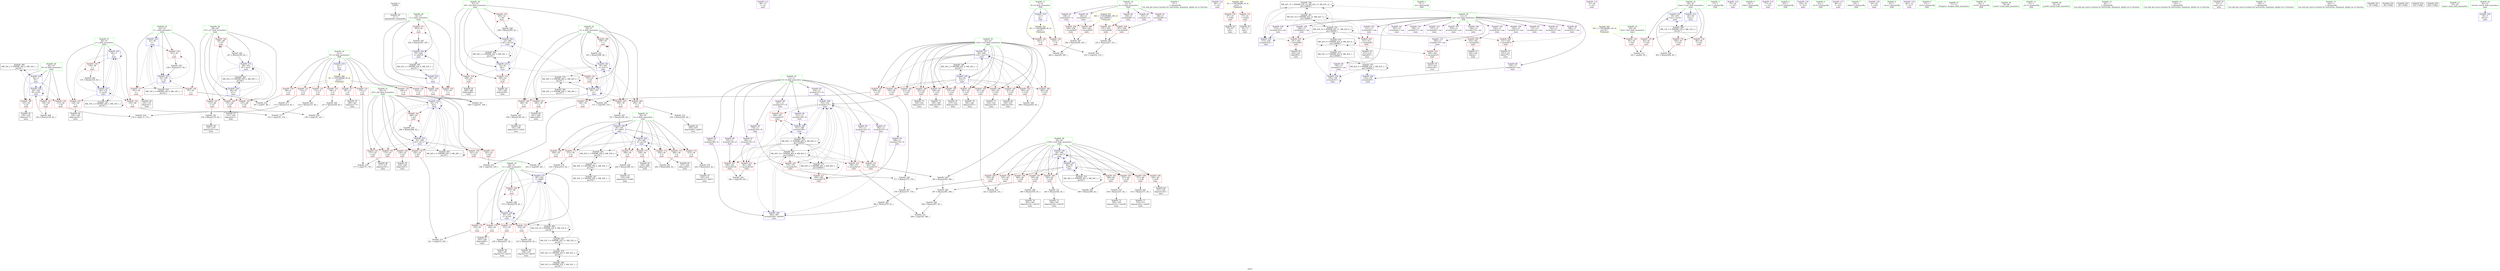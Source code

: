 digraph "SVFG" {
	label="SVFG";

	Node0x563d8a6987f0 [shape=record,color=grey,label="{NodeID: 0\nNullPtr}"];
	Node0x563d8a6987f0 -> Node0x563d8a69fca0[style=solid];
	Node0x563d8a6f3500 [shape=record,color=black,label="{NodeID: 360\nMR_16V_2 = PHI(MR_16V_4, MR_16V_1, )\npts\{45 \}\n}"];
	Node0x563d8a6f3500 -> Node0x563d8a6ce810[style=dashed];
	Node0x563d8a6d90b0 [shape=record,color=grey,label="{NodeID: 277\n115 = Binary(114, 82, )\n}"];
	Node0x563d8a6d90b0 -> Node0x563d8a6dce30[style=solid];
	Node0x563d8a6ccf80 [shape=record,color=red,label="{NodeID: 194\n324\<--64\n\<--j128\nmain\n}"];
	Node0x563d8a6ccf80 -> Node0x563d8a6cb720[style=solid];
	Node0x563d8a6a07a0 [shape=record,color=purple,label="{NodeID: 111\n68\<--15\n\<--.str\nmain\n}"];
	Node0x563d8a699f10 [shape=record,color=green,label="{NodeID: 28\n48\<--49\ni27\<--i27_field_insensitive\nmain\n}"];
	Node0x563d8a699f10 -> Node0x563d8a6d05e0[style=solid];
	Node0x563d8a699f10 -> Node0x563d8a6d06b0[style=solid];
	Node0x563d8a699f10 -> Node0x563d8a6d0780[style=solid];
	Node0x563d8a699f10 -> Node0x563d8a6d0850[style=solid];
	Node0x563d8a699f10 -> Node0x563d8a6cec20[style=solid];
	Node0x563d8a699f10 -> Node0x563d8a6d6c30[style=solid];
	Node0x563d8a6dbab0 [shape=record,color=grey,label="{NodeID: 305\n197 = Binary(196, 82, )\n}"];
	Node0x563d8a6dbab0 -> Node0x563d8a6d7000[style=solid];
	Node0x563d8a6ce670 [shape=record,color=blue,label="{NodeID: 222\n42\<--82\ni\<--\nmain\n}"];
	Node0x563d8a6ce670 -> Node0x563d8a6cfe90[style=dashed];
	Node0x563d8a6ce670 -> Node0x563d8a6cff60[style=dashed];
	Node0x563d8a6ce670 -> Node0x563d8a6d0030[style=dashed];
	Node0x563d8a6ce670 -> Node0x563d8a6ce740[style=dashed];
	Node0x563d8a6ce670 -> Node0x563d8a6f3000[style=dashed];
	Node0x563d8a6d0100 [shape=record,color=red,label="{NodeID: 139\n113\<--44\n\<--i9\nmain\n}"];
	Node0x563d8a6d0100 -> Node0x563d8a6dce30[style=solid];
	Node0x563d8a6a11e0 [shape=record,color=black,label="{NodeID: 56\n229\<--228\nidxprom75\<--sub74\nmain\n}"];
	Node0x563d8a6d7b60 [shape=record,color=blue,label="{NodeID: 250\n64\<--389\nj128\<--inc172\nmain\n}"];
	Node0x563d8a6d7b60 -> Node0x563d8a6cceb0[style=dashed];
	Node0x563d8a6d7b60 -> Node0x563d8a6ccf80[style=dashed];
	Node0x563d8a6d7b60 -> Node0x563d8a6cd050[style=dashed];
	Node0x563d8a6d7b60 -> Node0x563d8a6cd120[style=dashed];
	Node0x563d8a6d7b60 -> Node0x563d8a6cd1f0[style=dashed];
	Node0x563d8a6d7b60 -> Node0x563d8a6cd2c0[style=dashed];
	Node0x563d8a6d7b60 -> Node0x563d8a6cd390[style=dashed];
	Node0x563d8a6d7b60 -> Node0x563d8a6cd460[style=dashed];
	Node0x563d8a6d7b60 -> Node0x563d8a6cd530[style=dashed];
	Node0x563d8a6d7b60 -> Node0x563d8a6d78f0[style=dashed];
	Node0x563d8a6d7b60 -> Node0x563d8a6d7b60[style=dashed];
	Node0x563d8a6d7b60 -> Node0x563d8a6f6700[style=dashed];
	Node0x563d8a6d17c0 [shape=record,color=red,label="{NodeID: 167\n260\<--56\n\<--a\nmain\n}"];
	Node0x563d8a6d17c0 -> Node0x563d8a6cb3e0[style=solid];
	Node0x563d8a6cc420 [shape=record,color=purple,label="{NodeID: 84\n262\<--9\narrayidx95\<--A\nmain\n}"];
	Node0x563d8a6cc420 -> Node0x563d8a6cdbb0[style=solid];
	Node0x563d8a69a540 [shape=record,color=green,label="{NodeID: 1\n5\<--1\n\<--dummyObj\nCan only get source location for instruction, argument, global var or function.}"];
	Node0x563d8a6f3a00 [shape=record,color=black,label="{NodeID: 361\nMR_18V_2 = PHI(MR_18V_3, MR_18V_1, )\npts\{47 \}\n}"];
	Node0x563d8a6f3a00 -> Node0x563d8a6ce8e0[style=dashed];
	Node0x563d8a6f3a00 -> Node0x563d8a6f3a00[style=dashed];
	Node0x563d8a6d9230 [shape=record,color=grey,label="{NodeID: 278\n216 = Binary(215, 82, )\n}"];
	Node0x563d8a6d9230 -> Node0x563d8a6d70d0[style=solid];
	Node0x563d8a6cd050 [shape=record,color=red,label="{NodeID: 195\n337\<--64\n\<--j128\nmain\n}"];
	Node0x563d8a6cd050 -> Node0x563d8a6dc230[style=solid];
	Node0x563d8a6a0870 [shape=record,color=purple,label="{NodeID: 112\n69\<--17\n\<--.str.1\nmain\n}"];
	Node0x563d8a699fe0 [shape=record,color=green,label="{NodeID: 29\n50\<--51\nl\<--l_field_insensitive\nmain\n}"];
	Node0x563d8a699fe0 -> Node0x563d8a6d0920[style=solid];
	Node0x563d8a699fe0 -> Node0x563d8a6d09f0[style=solid];
	Node0x563d8a699fe0 -> Node0x563d8a6d0ac0[style=solid];
	Node0x563d8a699fe0 -> Node0x563d8a6d6cc0[style=solid];
	Node0x563d8a699fe0 -> Node0x563d8a6d7680[style=solid];
	Node0x563d8a6d4920 [shape=record,color=yellow,style=double,label="{NodeID: 389\n2V_1 = ENCHI(MR_2V_0)\npts\{1 \}\nFun[main]}"];
	Node0x563d8a6d4920 -> Node0x563d8a6cf9b0[style=dashed];
	Node0x563d8a6d4920 -> Node0x563d8a6cfa80[style=dashed];
	Node0x563d8a6dbc30 [shape=record,color=grey,label="{NodeID: 306\n377 = Binary(375, 376, )\n}"];
	Node0x563d8a6dbc30 -> Node0x563d8a6dbdb0[style=solid];
	Node0x563d8a6ce740 [shape=record,color=blue,label="{NodeID: 223\n42\<--108\ni\<--inc\nmain\n}"];
	Node0x563d8a6ce740 -> Node0x563d8a6cfe90[style=dashed];
	Node0x563d8a6ce740 -> Node0x563d8a6cff60[style=dashed];
	Node0x563d8a6ce740 -> Node0x563d8a6d0030[style=dashed];
	Node0x563d8a6ce740 -> Node0x563d8a6ce740[style=dashed];
	Node0x563d8a6ce740 -> Node0x563d8a6f3000[style=dashed];
	Node0x563d8a6d01d0 [shape=record,color=red,label="{NodeID: 140\n125\<--44\n\<--i9\nmain\n}"];
	Node0x563d8a6d01d0 -> Node0x563d8a6a00e0[style=solid];
	Node0x563d8a6caef0 [shape=record,color=black,label="{NodeID: 57\n232\<--231\ntobool77\<--\nmain\n}"];
	Node0x563d8a6d7c30 [shape=record,color=blue,label="{NodeID: 251\n62\<--394\ni122\<--inc175\nmain\n}"];
	Node0x563d8a6d7c30 -> Node0x563d8a6d2320[style=dashed];
	Node0x563d8a6d7c30 -> Node0x563d8a6d23f0[style=dashed];
	Node0x563d8a6d7c30 -> Node0x563d8a6d24c0[style=dashed];
	Node0x563d8a6d7c30 -> Node0x563d8a6d2590[style=dashed];
	Node0x563d8a6d7c30 -> Node0x563d8a6d2660[style=dashed];
	Node0x563d8a6d7c30 -> Node0x563d8a6d2730[style=dashed];
	Node0x563d8a6d7c30 -> Node0x563d8a6d2800[style=dashed];
	Node0x563d8a6d7c30 -> Node0x563d8a6d28d0[style=dashed];
	Node0x563d8a6d7c30 -> Node0x563d8a6d29a0[style=dashed];
	Node0x563d8a6d7c30 -> Node0x563d8a6d2a70[style=dashed];
	Node0x563d8a6d7c30 -> Node0x563d8a6d2b40[style=dashed];
	Node0x563d8a6d7c30 -> Node0x563d8a6ccde0[style=dashed];
	Node0x563d8a6d7c30 -> Node0x563d8a6d7c30[style=dashed];
	Node0x563d8a6d7c30 -> Node0x563d8a6f6200[style=dashed];
	Node0x563d8a6d1890 [shape=record,color=red,label="{NodeID: 168\n290\<--56\n\<--a\nmain\n}"];
	Node0x563d8a6d1890 -> Node0x563d8a6da5b0[style=solid];
	Node0x563d8a6cc4f0 [shape=record,color=purple,label="{NodeID: 85\n316\<--11\narrayidx127\<--D\nmain\n}"];
	Node0x563d8a6cc4f0 -> Node0x563d8a6d7820[style=solid];
	Node0x563d8a69e940 [shape=record,color=green,label="{NodeID: 2\n15\<--1\n.str\<--dummyObj\nGlob }"];
	Node0x563d8a6f3f00 [shape=record,color=black,label="{NodeID: 362\nMR_20V_2 = PHI(MR_20V_4, MR_20V_1, )\npts\{49 \}\n}"];
	Node0x563d8a6f3f00 -> Node0x563d8a6cec20[style=dashed];
	Node0x563d8a6d93b0 [shape=record,color=grey,label="{NodeID: 279\n224 = Binary(223, 82, )\n}"];
	Node0x563d8a6d93b0 -> Node0x563d8a6a1110[style=solid];
	Node0x563d8a6cd120 [shape=record,color=red,label="{NodeID: 196\n344\<--64\n\<--j128\nmain\n}"];
	Node0x563d8a6cd120 -> Node0x563d8a6dc3b0[style=solid];
	Node0x563d8a6a0940 [shape=record,color=purple,label="{NodeID: 113\n74\<--20\n\<--.str.2\nmain\n}"];
	Node0x563d8a69f3f0 [shape=record,color=green,label="{NodeID: 30\n52\<--53\ni42\<--i42_field_insensitive\nmain\n}"];
	Node0x563d8a69f3f0 -> Node0x563d8a6d0b90[style=solid];
	Node0x563d8a69f3f0 -> Node0x563d8a6d0c60[style=solid];
	Node0x563d8a69f3f0 -> Node0x563d8a6d0d30[style=solid];
	Node0x563d8a69f3f0 -> Node0x563d8a6d0e00[style=solid];
	Node0x563d8a69f3f0 -> Node0x563d8a6d6d90[style=solid];
	Node0x563d8a69f3f0 -> Node0x563d8a6d74e0[style=solid];
	Node0x563d8a6d4a30 [shape=record,color=yellow,style=double,label="{NodeID: 390\n4V_1 = ENCHI(MR_4V_0)\npts\{6 \}\nFun[main]}"];
	Node0x563d8a6d4a30 -> Node0x563d8a6cf190[style=dashed];
	Node0x563d8a6d4a30 -> Node0x563d8a6cf260[style=dashed];
	Node0x563d8a6d4a30 -> Node0x563d8a6cf330[style=dashed];
	Node0x563d8a6d4a30 -> Node0x563d8a6cf400[style=dashed];
	Node0x563d8a6d4a30 -> Node0x563d8a6cf4d0[style=dashed];
	Node0x563d8a6d4a30 -> Node0x563d8a6cf5a0[style=dashed];
	Node0x563d8a6d4a30 -> Node0x563d8a6cf670[style=dashed];
	Node0x563d8a6d4a30 -> Node0x563d8a6cf740[style=dashed];
	Node0x563d8a6dbdb0 [shape=record,color=grey,label="{NodeID: 307\n379 = Binary(377, 378, )\n}"];
	Node0x563d8a6dbdb0 -> Node0x563d8a6db630[style=solid];
	Node0x563d8a6ce810 [shape=record,color=blue,label="{NodeID: 224\n44\<--5\ni9\<--\nmain\n}"];
	Node0x563d8a6ce810 -> Node0x563d8a6d0100[style=dashed];
	Node0x563d8a6ce810 -> Node0x563d8a6d01d0[style=dashed];
	Node0x563d8a6ce810 -> Node0x563d8a6d02a0[style=dashed];
	Node0x563d8a6ce810 -> Node0x563d8a6ceb50[style=dashed];
	Node0x563d8a6ce810 -> Node0x563d8a6f3500[style=dashed];
	Node0x563d8a6d02a0 [shape=record,color=red,label="{NodeID: 141\n139\<--44\n\<--i9\nmain\n}"];
	Node0x563d8a6d02a0 -> Node0x563d8a6dad30[style=solid];
	Node0x563d8a6caf80 [shape=record,color=black,label="{NodeID: 58\n236\<--235\nidxprom79\<--add78\nmain\n}"];
	Node0x563d8a6d7d00 [shape=record,color=blue,label="{NodeID: 252\n40\<--405\nCase\<--inc181\nmain\n}"];
	Node0x563d8a6d7d00 -> Node0x563d8a6f2b00[style=dashed];
	Node0x563d8a6d1960 [shape=record,color=red,label="{NodeID: 169\n200\<--58\n\<--b\nmain\n}"];
	Node0x563d8a6d1960 -> Node0x563d8a6ddbb0[style=solid];
	Node0x563d8a6cc5c0 [shape=record,color=purple,label="{NodeID: 86\n335\<--11\narrayidx139\<--D\nmain\n}"];
	Node0x563d8a6cc5c0 -> Node0x563d8a6cdd50[style=solid];
	Node0x563d8a69eee0 [shape=record,color=green,label="{NodeID: 3\n17\<--1\n.str.1\<--dummyObj\nGlob }"];
	Node0x563d8a6f4400 [shape=record,color=black,label="{NodeID: 363\nMR_22V_2 = PHI(MR_22V_4, MR_22V_1, )\npts\{51 \}\n}"];
	Node0x563d8a6f4400 -> Node0x563d8a6d6cc0[style=dashed];
	Node0x563d8a6d9530 [shape=record,color=grey,label="{NodeID: 280\n209 = Binary(208, 82, )\n}"];
	Node0x563d8a6d9530 -> Node0x563d8a6a0f70[style=solid];
	Node0x563d8a6cd1f0 [shape=record,color=red,label="{NodeID: 197\n359\<--64\n\<--j128\nmain\n}"];
	Node0x563d8a6cd1f0 -> Node0x563d8a6da130[style=solid];
	Node0x563d8a6a0a10 [shape=record,color=purple,label="{NodeID: 114\n75\<--22\n\<--.str.3\nmain\n}"];
	Node0x563d8a69f4c0 [shape=record,color=green,label="{NodeID: 31\n54\<--55\nj43\<--j43_field_insensitive\nmain\n}"];
	Node0x563d8a69f4c0 -> Node0x563d8a6d0ed0[style=solid];
	Node0x563d8a69f4c0 -> Node0x563d8a6d0fa0[style=solid];
	Node0x563d8a69f4c0 -> Node0x563d8a6d1070[style=solid];
	Node0x563d8a69f4c0 -> Node0x563d8a6d1140[style=solid];
	Node0x563d8a69f4c0 -> Node0x563d8a6d1210[style=solid];
	Node0x563d8a69f4c0 -> Node0x563d8a6d12e0[style=solid];
	Node0x563d8a69f4c0 -> Node0x563d8a6d13b0[style=solid];
	Node0x563d8a69f4c0 -> Node0x563d8a6d6e60[style=solid];
	Node0x563d8a69f4c0 -> Node0x563d8a6d75b0[style=solid];
	Node0x563d8a6d4b10 [shape=record,color=yellow,style=double,label="{NodeID: 391\n6V_1 = ENCHI(MR_6V_0)\npts\{8 \}\nFun[main]}"];
	Node0x563d8a6d4b10 -> Node0x563d8a6cf810[style=dashed];
	Node0x563d8a6d4b10 -> Node0x563d8a6cf8e0[style=dashed];
	Node0x563d8a6dbf30 [shape=record,color=grey,label="{NodeID: 308\n405 = Binary(404, 82, )\n}"];
	Node0x563d8a6dbf30 -> Node0x563d8a6d7d00[style=solid];
	Node0x563d8a6ce8e0 [shape=record,color=blue,label="{NodeID: 225\n46\<--5\nj\<--\nmain\n}"];
	Node0x563d8a6ce8e0 -> Node0x563d8a6d0370[style=dashed];
	Node0x563d8a6ce8e0 -> Node0x563d8a6d0440[style=dashed];
	Node0x563d8a6ce8e0 -> Node0x563d8a6d0510[style=dashed];
	Node0x563d8a6ce8e0 -> Node0x563d8a6ce8e0[style=dashed];
	Node0x563d8a6ce8e0 -> Node0x563d8a6cea80[style=dashed];
	Node0x563d8a6ce8e0 -> Node0x563d8a6f3a00[style=dashed];
	Node0x563d8a6d0370 [shape=record,color=red,label="{NodeID: 142\n120\<--46\n\<--j\nmain\n}"];
	Node0x563d8a6d0370 -> Node0x563d8a6dccb0[style=solid];
	Node0x563d8a6cb010 [shape=record,color=black,label="{NodeID: 59\n239\<--238\nidxprom81\<--\nmain\n}"];
	Node0x563d8a6eb900 [shape=record,color=black,label="{NodeID: 336\nMR_42V_15 = PHI(MR_42V_14, MR_42V_12, MR_42V_12, )\npts\{140000 \}\n}"];
	Node0x563d8a6eb900 -> Node0x563d8a6cd7a0[style=dashed];
	Node0x563d8a6eb900 -> Node0x563d8a6cd870[style=dashed];
	Node0x563d8a6eb900 -> Node0x563d8a6d71a0[style=dashed];
	Node0x563d8a6eb900 -> Node0x563d8a6eb900[style=dashed];
	Node0x563d8a6eb900 -> Node0x563d8a6f9e00[style=dashed];
	Node0x563d8a6d1a30 [shape=record,color=red,label="{NodeID: 170\n208\<--58\n\<--b\nmain\n}"];
	Node0x563d8a6d1a30 -> Node0x563d8a6d9530[style=solid];
	Node0x563d8a6cc690 [shape=record,color=purple,label="{NodeID: 87\n340\<--11\narrayidx142\<--D\nmain\n}"];
	Node0x563d8a6cc690 -> Node0x563d8a6cde20[style=solid];
	Node0x563d8a6ca3a0 [shape=record,color=green,label="{NodeID: 4\n19\<--1\nstdin\<--dummyObj\nGlob }"];
	Node0x563d8a6f4900 [shape=record,color=black,label="{NodeID: 364\nMR_24V_2 = PHI(MR_24V_3, MR_24V_1, )\npts\{53 \}\n}"];
	Node0x563d8a6f4900 -> Node0x563d8a6d6d90[style=dashed];
	Node0x563d8a6f4900 -> Node0x563d8a6f4900[style=dashed];
	Node0x563d8a6d96b0 [shape=record,color=grey,label="{NodeID: 281\n285 = Binary(284, 82, )\n}"];
	Node0x563d8a6d96b0 -> Node0x563d8a6d7340[style=solid];
	Node0x563d8a6cd2c0 [shape=record,color=red,label="{NodeID: 198\n366\<--64\n\<--j128\nmain\n}"];
	Node0x563d8a6cd2c0 -> Node0x563d8a6db030[style=solid];
	Node0x563d8a6cee00 [shape=record,color=purple,label="{NodeID: 115\n77\<--25\n\<--.str.4\nmain\n}"];
	Node0x563d8a69f590 [shape=record,color=green,label="{NodeID: 32\n56\<--57\na\<--a_field_insensitive\nmain\n}"];
	Node0x563d8a69f590 -> Node0x563d8a6d1480[style=solid];
	Node0x563d8a69f590 -> Node0x563d8a6d1550[style=solid];
	Node0x563d8a69f590 -> Node0x563d8a6d1620[style=solid];
	Node0x563d8a69f590 -> Node0x563d8a6d16f0[style=solid];
	Node0x563d8a69f590 -> Node0x563d8a6d17c0[style=solid];
	Node0x563d8a69f590 -> Node0x563d8a6d1890[style=solid];
	Node0x563d8a69f590 -> Node0x563d8a6d6f30[style=solid];
	Node0x563d8a69f590 -> Node0x563d8a6d7410[style=solid];
	Node0x563d8a6dc0b0 [shape=record,color=grey,label="{NodeID: 309\n394 = Binary(393, 82, )\n}"];
	Node0x563d8a6dc0b0 -> Node0x563d8a6d7c30[style=solid];
	Node0x563d8a6ce9b0 [shape=record,color=blue,label="{NodeID: 226\n130\<--132\narrayidx20\<--\nmain\n}"];
	Node0x563d8a6ce9b0 -> Node0x563d8a6f1200[style=dashed];
	Node0x563d8a6d0440 [shape=record,color=red,label="{NodeID: 143\n128\<--46\n\<--j\nmain\n}"];
	Node0x563d8a6d0440 -> Node0x563d8a6a01b0[style=solid];
	Node0x563d8a6cb0a0 [shape=record,color=black,label="{NodeID: 60\n242\<--241\ntobool83\<--\nmain\n}"];
	Node0x563d8a6d1b00 [shape=record,color=red,label="{NodeID: 171\n215\<--58\n\<--b\nmain\n}"];
	Node0x563d8a6d1b00 -> Node0x563d8a6d9230[style=solid];
	Node0x563d8a6cc760 [shape=record,color=purple,label="{NodeID: 88\n347\<--11\narrayidx147\<--D\nmain\n}"];
	Node0x563d8a6cc760 -> Node0x563d8a6cdef0[style=solid];
	Node0x563d8a6ca430 [shape=record,color=green,label="{NodeID: 5\n20\<--1\n.str.2\<--dummyObj\nGlob }"];
	Node0x563d8a6f4e00 [shape=record,color=black,label="{NodeID: 365\nMR_26V_2 = PHI(MR_26V_3, MR_26V_1, )\npts\{55 \}\n}"];
	Node0x563d8a6f4e00 -> Node0x563d8a6d6e60[style=dashed];
	Node0x563d8a6f4e00 -> Node0x563d8a6f4e00[style=dashed];
	Node0x563d8a6d9830 [shape=record,color=grey,label="{NodeID: 282\n135 = Binary(134, 82, )\n}"];
	Node0x563d8a6d9830 -> Node0x563d8a6cea80[style=solid];
	Node0x563d8a6cd390 [shape=record,color=red,label="{NodeID: 199\n371\<--64\n\<--j128\nmain\n}"];
	Node0x563d8a6cd390 -> Node0x563d8a6db930[style=solid];
	Node0x563d8a6cee90 [shape=record,color=purple,label="{NodeID: 116\n104\<--25\n\<--.str.4\nmain\n}"];
	Node0x563d8a69f660 [shape=record,color=green,label="{NodeID: 33\n58\<--59\nb\<--b_field_insensitive\nmain\n}"];
	Node0x563d8a69f660 -> Node0x563d8a6d1960[style=solid];
	Node0x563d8a69f660 -> Node0x563d8a6d1a30[style=solid];
	Node0x563d8a69f660 -> Node0x563d8a6d1b00[style=solid];
	Node0x563d8a69f660 -> Node0x563d8a6d1bd0[style=solid];
	Node0x563d8a69f660 -> Node0x563d8a6d1ca0[style=solid];
	Node0x563d8a69f660 -> Node0x563d8a6d1d70[style=solid];
	Node0x563d8a69f660 -> Node0x563d8a6d1e40[style=solid];
	Node0x563d8a69f660 -> Node0x563d8a6d7000[style=solid];
	Node0x563d8a69f660 -> Node0x563d8a6d7340[style=solid];
	Node0x563d8a6ee1b0 [shape=record,color=yellow,style=double,label="{NodeID: 393\n10V_1 = ENCHI(MR_10V_0)\npts\{39 \}\nFun[main]}"];
	Node0x563d8a6ee1b0 -> Node0x563d8a6cfb50[style=dashed];
	Node0x563d8a6dc230 [shape=record,color=grey,label="{NodeID: 310\n338 = Binary(337, 82, )\n}"];
	Node0x563d8a6dc230 -> Node0x563d8a6cba60[style=solid];
	Node0x563d8a6cea80 [shape=record,color=blue,label="{NodeID: 227\n46\<--135\nj\<--inc22\nmain\n}"];
	Node0x563d8a6cea80 -> Node0x563d8a6d0370[style=dashed];
	Node0x563d8a6cea80 -> Node0x563d8a6d0440[style=dashed];
	Node0x563d8a6cea80 -> Node0x563d8a6d0510[style=dashed];
	Node0x563d8a6cea80 -> Node0x563d8a6ce8e0[style=dashed];
	Node0x563d8a6cea80 -> Node0x563d8a6cea80[style=dashed];
	Node0x563d8a6cea80 -> Node0x563d8a6f3a00[style=dashed];
	Node0x563d8a6d0510 [shape=record,color=red,label="{NodeID: 144\n134\<--46\n\<--j\nmain\n}"];
	Node0x563d8a6d0510 -> Node0x563d8a6d9830[style=solid];
	Node0x563d8a6cb170 [shape=record,color=black,label="{NodeID: 61\n245\<--244\nidxprom85\<--\nmain\n}"];
	Node0x563d8a6d1bd0 [shape=record,color=red,label="{NodeID: 172\n223\<--58\n\<--b\nmain\n}"];
	Node0x563d8a6d1bd0 -> Node0x563d8a6d93b0[style=solid];
	Node0x563d8a6cc830 [shape=record,color=purple,label="{NodeID: 89\n351\<--11\narrayidx149\<--D\nmain\n}"];
	Node0x563d8a6cc830 -> Node0x563d8a6d79c0[style=solid];
	Node0x563d8a69ada0 [shape=record,color=green,label="{NodeID: 6\n22\<--1\n.str.3\<--dummyObj\nGlob }"];
	Node0x563d8a6f5300 [shape=record,color=black,label="{NodeID: 366\nMR_28V_2 = PHI(MR_28V_3, MR_28V_1, )\npts\{57 \}\n}"];
	Node0x563d8a6f5300 -> Node0x563d8a6f8500[style=dashed];
	Node0x563d8a6d99b0 [shape=record,color=grey,label="{NodeID: 283\n122 = Binary(121, 82, )\n}"];
	Node0x563d8a6d99b0 -> Node0x563d8a6dccb0[style=solid];
	Node0x563d8a6cd460 [shape=record,color=red,label="{NodeID: 200\n378\<--64\n\<--j128\nmain\n}"];
	Node0x563d8a6cd460 -> Node0x563d8a6dbdb0[style=solid];
	Node0x563d8a6cef20 [shape=record,color=purple,label="{NodeID: 117\n89\<--27\n\<--.str.5\nmain\n}"];
	Node0x563d8a69f730 [shape=record,color=green,label="{NodeID: 34\n60\<--61\nc\<--c_field_insensitive\nmain\n}"];
	Node0x563d8a69f730 -> Node0x563d8a6d1f10[style=solid];
	Node0x563d8a69f730 -> Node0x563d8a6d1fe0[style=solid];
	Node0x563d8a69f730 -> Node0x563d8a6d20b0[style=solid];
	Node0x563d8a69f730 -> Node0x563d8a6d2180[style=solid];
	Node0x563d8a69f730 -> Node0x563d8a6d2250[style=solid];
	Node0x563d8a69f730 -> Node0x563d8a6d70d0[style=solid];
	Node0x563d8a69f730 -> Node0x563d8a6d7270[style=solid];
	Node0x563d8a6dc3b0 [shape=record,color=grey,label="{NodeID: 311\n345 = Binary(344, 82, )\n}"];
	Node0x563d8a6dc3b0 -> Node0x563d8a6cbb30[style=solid];
	Node0x563d8a6ceb50 [shape=record,color=blue,label="{NodeID: 228\n44\<--140\ni9\<--inc25\nmain\n}"];
	Node0x563d8a6ceb50 -> Node0x563d8a6d0100[style=dashed];
	Node0x563d8a6ceb50 -> Node0x563d8a6d01d0[style=dashed];
	Node0x563d8a6ceb50 -> Node0x563d8a6d02a0[style=dashed];
	Node0x563d8a6ceb50 -> Node0x563d8a6ceb50[style=dashed];
	Node0x563d8a6ceb50 -> Node0x563d8a6f3500[style=dashed];
	Node0x563d8a6d05e0 [shape=record,color=red,label="{NodeID: 145\n145\<--48\n\<--i27\nmain\n}"];
	Node0x563d8a6d05e0 -> Node0x563d8a6dd730[style=solid];
	Node0x563d8a6cb240 [shape=record,color=black,label="{NodeID: 62\n249\<--248\nidxprom87\<--\nmain\n}"];
	Node0x563d8a6d1ca0 [shape=record,color=red,label="{NodeID: 173\n248\<--58\n\<--b\nmain\n}"];
	Node0x563d8a6d1ca0 -> Node0x563d8a6cb240[style=solid];
	Node0x563d8a6cc900 [shape=record,color=purple,label="{NodeID: 90\n357\<--11\narrayidx152\<--D\nmain\n}"];
	Node0x563d8a6cc900 -> Node0x563d8a6cdfc0[style=solid];
	Node0x563d8a69ae30 [shape=record,color=green,label="{NodeID: 7\n24\<--1\nstdout\<--dummyObj\nGlob }"];
	Node0x563d8a6f5800 [shape=record,color=black,label="{NodeID: 367\nMR_30V_2 = PHI(MR_30V_3, MR_30V_1, )\npts\{59 \}\n}"];
	Node0x563d8a6f5800 -> Node0x563d8a6f8a00[style=dashed];
	Node0x563d8a6d9b30 [shape=record,color=grey,label="{NodeID: 284\n279 = Binary(278, 82, )\n}"];
	Node0x563d8a6d9b30 -> Node0x563d8a6d7270[style=solid];
	Node0x563d8a6cd530 [shape=record,color=red,label="{NodeID: 201\n388\<--64\n\<--j128\nmain\n}"];
	Node0x563d8a6cd530 -> Node0x563d8a6db7b0[style=solid];
	Node0x563d8a6ceff0 [shape=record,color=purple,label="{NodeID: 118\n93\<--29\n\<--.str.6\nmain\n}"];
	Node0x563d8a69f800 [shape=record,color=green,label="{NodeID: 35\n62\<--63\ni122\<--i122_field_insensitive\nmain\n}"];
	Node0x563d8a69f800 -> Node0x563d8a6d2320[style=solid];
	Node0x563d8a69f800 -> Node0x563d8a6d23f0[style=solid];
	Node0x563d8a69f800 -> Node0x563d8a6d24c0[style=solid];
	Node0x563d8a69f800 -> Node0x563d8a6d2590[style=solid];
	Node0x563d8a69f800 -> Node0x563d8a6d2660[style=solid];
	Node0x563d8a69f800 -> Node0x563d8a6d2730[style=solid];
	Node0x563d8a69f800 -> Node0x563d8a6d2800[style=solid];
	Node0x563d8a69f800 -> Node0x563d8a6d28d0[style=solid];
	Node0x563d8a69f800 -> Node0x563d8a6d29a0[style=solid];
	Node0x563d8a69f800 -> Node0x563d8a6d2a70[style=solid];
	Node0x563d8a69f800 -> Node0x563d8a6d2b40[style=solid];
	Node0x563d8a69f800 -> Node0x563d8a6ccde0[style=solid];
	Node0x563d8a69f800 -> Node0x563d8a6d7750[style=solid];
	Node0x563d8a69f800 -> Node0x563d8a6d7c30[style=solid];
	Node0x563d8a6dc530 [shape=record,color=grey,label="{NodeID: 312\n205 = Binary(204, 82, )\n}"];
	Node0x563d8a6dc530 -> Node0x563d8a6a0ea0[style=solid];
	Node0x563d8a6cec20 [shape=record,color=blue,label="{NodeID: 229\n48\<--82\ni27\<--\nmain\n}"];
	Node0x563d8a6cec20 -> Node0x563d8a6d05e0[style=dashed];
	Node0x563d8a6cec20 -> Node0x563d8a6d06b0[style=dashed];
	Node0x563d8a6cec20 -> Node0x563d8a6d0780[style=dashed];
	Node0x563d8a6cec20 -> Node0x563d8a6d0850[style=dashed];
	Node0x563d8a6cec20 -> Node0x563d8a6d6c30[style=dashed];
	Node0x563d8a6cec20 -> Node0x563d8a6f3f00[style=dashed];
	Node0x563d8a6d06b0 [shape=record,color=red,label="{NodeID: 146\n150\<--48\n\<--i27\nmain\n}"];
	Node0x563d8a6d06b0 -> Node0x563d8a6a0280[style=solid];
	Node0x563d8a6cb310 [shape=record,color=black,label="{NodeID: 63\n257\<--256\nidxprom92\<--\nmain\n}"];
	Node0x563d8a6d1d70 [shape=record,color=red,label="{NodeID: 174\n256\<--58\n\<--b\nmain\n}"];
	Node0x563d8a6d1d70 -> Node0x563d8a6cb310[style=solid];
	Node0x563d8a6cc9d0 [shape=record,color=purple,label="{NodeID: 91\n362\<--11\narrayidx155\<--D\nmain\n}"];
	Node0x563d8a6cc9d0 -> Node0x563d8a6ce090[style=solid];
	Node0x563d8a69af40 [shape=record,color=green,label="{NodeID: 8\n25\<--1\n.str.4\<--dummyObj\nGlob }"];
	Node0x563d8a6f5d00 [shape=record,color=black,label="{NodeID: 368\nMR_32V_2 = PHI(MR_32V_3, MR_32V_1, )\npts\{61 \}\n}"];
	Node0x563d8a6f5d00 -> Node0x563d8a6f8f00[style=dashed];
	Node0x563d8a6d9cb0 [shape=record,color=grey,label="{NodeID: 285\n235 = Binary(234, 82, )\n}"];
	Node0x563d8a6d9cb0 -> Node0x563d8a6caf80[style=solid];
	Node0x563d8a6cd600 [shape=record,color=red,label="{NodeID: 202\n193\<--192\n\<--arrayidx54\nmain\n}"];
	Node0x563d8a6cd600 -> Node0x563d8a6a0dd0[style=solid];
	Node0x563d8a6cf0c0 [shape=record,color=purple,label="{NodeID: 119\n401\<--31\n\<--.str.7\nmain\n}"];
	Node0x563d8a69f8d0 [shape=record,color=green,label="{NodeID: 36\n64\<--65\nj128\<--j128_field_insensitive\nmain\n}"];
	Node0x563d8a69f8d0 -> Node0x563d8a6cceb0[style=solid];
	Node0x563d8a69f8d0 -> Node0x563d8a6ccf80[style=solid];
	Node0x563d8a69f8d0 -> Node0x563d8a6cd050[style=solid];
	Node0x563d8a69f8d0 -> Node0x563d8a6cd120[style=solid];
	Node0x563d8a69f8d0 -> Node0x563d8a6cd1f0[style=solid];
	Node0x563d8a69f8d0 -> Node0x563d8a6cd2c0[style=solid];
	Node0x563d8a69f8d0 -> Node0x563d8a6cd390[style=solid];
	Node0x563d8a69f8d0 -> Node0x563d8a6cd460[style=solid];
	Node0x563d8a69f8d0 -> Node0x563d8a6cd530[style=solid];
	Node0x563d8a69f8d0 -> Node0x563d8a6d78f0[style=solid];
	Node0x563d8a69f8d0 -> Node0x563d8a6d7b60[style=solid];
	Node0x563d8a6dc6b0 [shape=record,color=grey,label="{NodeID: 313\n86 = cmp(84, 85, )\n}"];
	Node0x563d8a6cecf0 [shape=record,color=blue,label="{NodeID: 230\n156\<--158\narrayidx35\<--\nmain\n}"];
	Node0x563d8a6cecf0 -> Node0x563d8a6cecf0[style=dashed];
	Node0x563d8a6cecf0 -> Node0x563d8a6f9400[style=dashed];
	Node0x563d8a6d0780 [shape=record,color=red,label="{NodeID: 147\n153\<--48\n\<--i27\nmain\n}"];
	Node0x563d8a6d0780 -> Node0x563d8a6db4b0[style=solid];
	Node0x563d8a6cb3e0 [shape=record,color=black,label="{NodeID: 64\n261\<--260\nidxprom94\<--\nmain\n}"];
	Node0x563d8a6d1e40 [shape=record,color=red,label="{NodeID: 175\n284\<--58\n\<--b\nmain\n}"];
	Node0x563d8a6d1e40 -> Node0x563d8a6d96b0[style=solid];
	Node0x563d8a6ccaa0 [shape=record,color=purple,label="{NodeID: 92\n374\<--11\narrayidx163\<--D\nmain\n}"];
	Node0x563d8a6ccaa0 -> Node0x563d8a6ce160[style=solid];
	Node0x563d8a69afd0 [shape=record,color=green,label="{NodeID: 9\n27\<--1\n.str.5\<--dummyObj\nGlob }"];
	Node0x563d8a6f6200 [shape=record,color=black,label="{NodeID: 369\nMR_34V_2 = PHI(MR_34V_4, MR_34V_1, )\npts\{63 \}\n}"];
	Node0x563d8a6f6200 -> Node0x563d8a6d7750[style=dashed];
	Node0x563d8a6d9e30 [shape=record,color=grey,label="{NodeID: 286\n228 = Binary(227, 82, )\n}"];
	Node0x563d8a6d9e30 -> Node0x563d8a6a11e0[style=solid];
	Node0x563d8a6cd6d0 [shape=record,color=red,label="{NodeID: 203\n212\<--211\n\<--arrayidx64\nmain\n}"];
	Node0x563d8a6cd6d0 -> Node0x563d8a6a1040[style=solid];
	Node0x563d8a6cf190 [shape=record,color=red,label="{NodeID: 120\n98\<--4\n\<--N\nmain\n}"];
	Node0x563d8a6cf190 -> Node0x563d8a6dc830[style=solid];
	Node0x563d8a69f9a0 [shape=record,color=green,label="{NodeID: 37\n71\<--72\nfreopen\<--freopen_field_insensitive\n}"];
	Node0x563d8a6dc830 [shape=record,color=grey,label="{NodeID: 314\n99 = cmp(97, 98, )\n}"];
	Node0x563d8a6d6c30 [shape=record,color=blue,label="{NodeID: 231\n48\<--161\ni27\<--inc37\nmain\n}"];
	Node0x563d8a6d6c30 -> Node0x563d8a6d05e0[style=dashed];
	Node0x563d8a6d6c30 -> Node0x563d8a6d06b0[style=dashed];
	Node0x563d8a6d6c30 -> Node0x563d8a6d0780[style=dashed];
	Node0x563d8a6d6c30 -> Node0x563d8a6d0850[style=dashed];
	Node0x563d8a6d6c30 -> Node0x563d8a6d6c30[style=dashed];
	Node0x563d8a6d6c30 -> Node0x563d8a6f3f00[style=dashed];
	Node0x563d8a6d0850 [shape=record,color=red,label="{NodeID: 148\n160\<--48\n\<--i27\nmain\n}"];
	Node0x563d8a6d0850 -> Node0x563d8a6dabb0[style=solid];
	Node0x563d8a6cb4b0 [shape=record,color=black,label="{NodeID: 65\n269\<--268\nidxprom99\<--\nmain\n}"];
	Node0x563d8a6d1f10 [shape=record,color=red,label="{NodeID: 176\n219\<--60\n\<--c\nmain\n}"];
	Node0x563d8a6d1f10 -> Node0x563d8a6dc9b0[style=solid];
	Node0x563d8a6ccb70 [shape=record,color=purple,label="{NodeID: 93\n383\<--11\narrayidx168\<--D\nmain\n}"];
	Node0x563d8a6ccb70 -> Node0x563d8a6d7a90[style=solid];
	Node0x563d8a69b0a0 [shape=record,color=green,label="{NodeID: 10\n29\<--1\n.str.6\<--dummyObj\nGlob }"];
	Node0x563d8a6f6700 [shape=record,color=black,label="{NodeID: 370\nMR_36V_2 = PHI(MR_36V_3, MR_36V_1, )\npts\{65 \}\n}"];
	Node0x563d8a6f6700 -> Node0x563d8a6d78f0[style=dashed];
	Node0x563d8a6f6700 -> Node0x563d8a6f6700[style=dashed];
	Node0x563d8a6d9fb0 [shape=record,color=grey,label="{NodeID: 287\n264 = Binary(259, 263, )\n}"];
	Node0x563d8a6d9fb0 -> Node0x563d8a6dd430[style=solid];
	Node0x563d8a6cd7a0 [shape=record,color=red,label="{NodeID: 204\n231\<--230\n\<--arrayidx76\nmain\n}"];
	Node0x563d8a6cd7a0 -> Node0x563d8a6caef0[style=solid];
	Node0x563d8a6cf260 [shape=record,color=red,label="{NodeID: 121\n114\<--4\n\<--N\nmain\n}"];
	Node0x563d8a6cf260 -> Node0x563d8a6d90b0[style=solid];
	Node0x563d8a69faa0 [shape=record,color=green,label="{NodeID: 38\n79\<--80\nscanf\<--scanf_field_insensitive\n}"];
	Node0x563d8a6dc9b0 [shape=record,color=grey,label="{NodeID: 315\n221 = cmp(219, 220, )\n}"];
	Node0x563d8a6d6cc0 [shape=record,color=blue,label="{NodeID: 232\n50\<--165\nl\<--\nmain\n}"];
	Node0x563d8a6d6cc0 -> Node0x563d8a6d0920[style=dashed];
	Node0x563d8a6d6cc0 -> Node0x563d8a6d09f0[style=dashed];
	Node0x563d8a6d6cc0 -> Node0x563d8a6d0ac0[style=dashed];
	Node0x563d8a6d6cc0 -> Node0x563d8a6d7680[style=dashed];
	Node0x563d8a6d6cc0 -> Node0x563d8a6f4400[style=dashed];
	Node0x563d8a6d0920 [shape=record,color=red,label="{NodeID: 149\n167\<--50\n\<--l\nmain\n}"];
	Node0x563d8a6d0920 -> Node0x563d8a6dd2b0[style=solid];
	Node0x563d8a6cb580 [shape=record,color=black,label="{NodeID: 66\n272\<--271\nidxprom101\<--\nmain\n}"];
	Node0x563d8a6d1fe0 [shape=record,color=red,label="{NodeID: 177\n227\<--60\n\<--c\nmain\n}"];
	Node0x563d8a6d1fe0 -> Node0x563d8a6d9e30[style=solid];
	Node0x563d8a6ccc40 [shape=record,color=purple,label="{NodeID: 94\n399\<--11\narrayidx178\<--D\nmain\n}"];
	Node0x563d8a6ccc40 -> Node0x563d8a6ce230[style=solid];
	Node0x563d8a698990 [shape=record,color=green,label="{NodeID: 11\n31\<--1\n.str.7\<--dummyObj\nGlob }"];
	Node0x563d8a6f6c00 [shape=record,color=black,label="{NodeID: 371\nMR_40V_2 = PHI(MR_40V_3, MR_40V_1, )\npts\{120000 \}\n}"];
	Node0x563d8a6f6c00 -> Node0x563d8a6ce230[style=dashed];
	Node0x563d8a6f6c00 -> Node0x563d8a6d7820[style=dashed];
	Node0x563d8a6f6c00 -> Node0x563d8a6f6c00[style=dashed];
	Node0x563d8a6da130 [shape=record,color=grey,label="{NodeID: 288\n360 = Binary(359, 82, )\n}"];
	Node0x563d8a6da130 -> Node0x563d8a6cbda0[style=solid];
	Node0x563d8a6cd870 [shape=record,color=red,label="{NodeID: 205\n241\<--240\n\<--arrayidx82\nmain\n}"];
	Node0x563d8a6cd870 -> Node0x563d8a6cb0a0[style=solid];
	Node0x563d8a6cf330 [shape=record,color=red,label="{NodeID: 122\n121\<--4\n\<--N\nmain\n}"];
	Node0x563d8a6cf330 -> Node0x563d8a6d99b0[style=solid];
	Node0x563d8a69fba0 [shape=record,color=green,label="{NodeID: 39\n91\<--92\nprintf\<--printf_field_insensitive\n}"];
	Node0x563d8a6dcb30 [shape=record,color=grey,label="{NodeID: 316\n322 = cmp(320, 321, )\n}"];
	Node0x563d8a6d6d90 [shape=record,color=blue,label="{NodeID: 233\n52\<--82\ni42\<--\nmain\n}"];
	Node0x563d8a6d6d90 -> Node0x563d8a6d0b90[style=dashed];
	Node0x563d8a6d6d90 -> Node0x563d8a6d0c60[style=dashed];
	Node0x563d8a6d6d90 -> Node0x563d8a6d0d30[style=dashed];
	Node0x563d8a6d6d90 -> Node0x563d8a6d0e00[style=dashed];
	Node0x563d8a6d6d90 -> Node0x563d8a6d6d90[style=dashed];
	Node0x563d8a6d6d90 -> Node0x563d8a6d74e0[style=dashed];
	Node0x563d8a6d6d90 -> Node0x563d8a6f4900[style=dashed];
	Node0x563d8a6d09f0 [shape=record,color=red,label="{NodeID: 150\n172\<--50\n\<--l\nmain\n}"];
	Node0x563d8a6d09f0 -> Node0x563d8a6d6e60[style=solid];
	Node0x563d8a6cb650 [shape=record,color=black,label="{NodeID: 67\n315\<--314\nidxprom126\<--\nmain\n}"];
	Node0x563d8a6d20b0 [shape=record,color=red,label="{NodeID: 178\n234\<--60\n\<--c\nmain\n}"];
	Node0x563d8a6d20b0 -> Node0x563d8a6d9cb0[style=solid];
	Node0x563d8a6ccd10 [shape=record,color=purple,label="{NodeID: 95\n127\<--13\narrayidx18\<--can\nmain\n}"];
	Node0x563d8a698a60 [shape=record,color=green,label="{NodeID: 12\n82\<--1\n\<--dummyObj\nCan only get source location for instruction, argument, global var or function.}"];
	Node0x563d8a6f7100 [shape=record,color=black,label="{NodeID: 372\nMR_42V_2 = PHI(MR_42V_8, MR_42V_1, )\npts\{140000 \}\n}"];
	Node0x563d8a6f7100 -> Node0x563d8a6cecf0[style=dashed];
	Node0x563d8a6f7100 -> Node0x563d8a6f1200[style=dashed];
	Node0x563d8a6f7100 -> Node0x563d8a6f9400[style=dashed];
	Node0x563d8a6da2b0 [shape=record,color=grey,label="{NodeID: 289\n296 = Binary(295, 82, )\n}"];
	Node0x563d8a6da2b0 -> Node0x563d8a6d74e0[style=solid];
	Node0x563d8a6cd940 [shape=record,color=red,label="{NodeID: 206\n247\<--246\n\<--arrayidx86\nmain\n}"];
	Node0x563d8a6cd940 -> Node0x563d8a6da430[style=solid];
	Node0x563d8a6cf400 [shape=record,color=red,label="{NodeID: 123\n146\<--4\n\<--N\nmain\n}"];
	Node0x563d8a6cf400 -> Node0x563d8a6db330[style=solid];
	Node0x563d8a69fca0 [shape=record,color=black,label="{NodeID: 40\n2\<--3\ndummyVal\<--dummyVal\n}"];
	Node0x563d8a6dccb0 [shape=record,color=grey,label="{NodeID: 317\n123 = cmp(120, 122, )\n}"];
	Node0x563d8a6d6e60 [shape=record,color=blue,label="{NodeID: 234\n54\<--172\nj43\<--\nmain\n}"];
	Node0x563d8a6d6e60 -> Node0x563d8a6d0ed0[style=dashed];
	Node0x563d8a6d6e60 -> Node0x563d8a6d0fa0[style=dashed];
	Node0x563d8a6d6e60 -> Node0x563d8a6d1070[style=dashed];
	Node0x563d8a6d6e60 -> Node0x563d8a6d1140[style=dashed];
	Node0x563d8a6d6e60 -> Node0x563d8a6d1210[style=dashed];
	Node0x563d8a6d6e60 -> Node0x563d8a6d12e0[style=dashed];
	Node0x563d8a6d6e60 -> Node0x563d8a6d13b0[style=dashed];
	Node0x563d8a6d6e60 -> Node0x563d8a6d6e60[style=dashed];
	Node0x563d8a6d6e60 -> Node0x563d8a6d75b0[style=dashed];
	Node0x563d8a6d6e60 -> Node0x563d8a6f4e00[style=dashed];
	Node0x563d8a6d0ac0 [shape=record,color=red,label="{NodeID: 151\n303\<--50\n\<--l\nmain\n}"];
	Node0x563d8a6d0ac0 -> Node0x563d8a6da730[style=solid];
	Node0x563d8a6cb720 [shape=record,color=black,label="{NodeID: 68\n325\<--324\nidxprom132\<--\nmain\n}"];
	Node0x563d8a6d2180 [shape=record,color=red,label="{NodeID: 179\n244\<--60\n\<--c\nmain\n}"];
	Node0x563d8a6d2180 -> Node0x563d8a6cb170[style=solid];
	Node0x563d8a6ca6e0 [shape=record,color=purple,label="{NodeID: 96\n130\<--13\narrayidx20\<--can\nmain\n}"];
	Node0x563d8a6ca6e0 -> Node0x563d8a6ce9b0[style=solid];
	Node0x563d8a698b30 [shape=record,color=green,label="{NodeID: 13\n132\<--1\n\<--dummyObj\nCan only get source location for instruction, argument, global var or function.}"];
	Node0x563d8a6da430 [shape=record,color=grey,label="{NodeID: 290\n252 = Binary(247, 251, )\n}"];
	Node0x563d8a6da430 -> Node0x563d8a6dd130[style=solid];
	Node0x563d8a6cda10 [shape=record,color=red,label="{NodeID: 207\n251\<--250\n\<--arrayidx88\nmain\n}"];
	Node0x563d8a6cda10 -> Node0x563d8a6da430[style=solid];
	Node0x563d8a6cf4d0 [shape=record,color=red,label="{NodeID: 124\n168\<--4\n\<--N\nmain\n}"];
	Node0x563d8a6cf4d0 -> Node0x563d8a6dd2b0[style=solid];
	Node0x563d8a69fda0 [shape=record,color=black,label="{NodeID: 41\n35\<--5\nmain_ret\<--\nmain\n}"];
	Node0x563d8a6dce30 [shape=record,color=grey,label="{NodeID: 318\n116 = cmp(113, 115, )\n}"];
	Node0x563d8a6d6f30 [shape=record,color=blue,label="{NodeID: 235\n56\<--179\na\<--\nmain\n}"];
	Node0x563d8a6d6f30 -> Node0x563d8a6d1480[style=dashed];
	Node0x563d8a6d6f30 -> Node0x563d8a6d1550[style=dashed];
	Node0x563d8a6d6f30 -> Node0x563d8a6d1620[style=dashed];
	Node0x563d8a6d6f30 -> Node0x563d8a6d16f0[style=dashed];
	Node0x563d8a6d6f30 -> Node0x563d8a6d17c0[style=dashed];
	Node0x563d8a6d6f30 -> Node0x563d8a6d1890[style=dashed];
	Node0x563d8a6d6f30 -> Node0x563d8a6d6f30[style=dashed];
	Node0x563d8a6d6f30 -> Node0x563d8a6d7410[style=dashed];
	Node0x563d8a6d6f30 -> Node0x563d8a6f8500[style=dashed];
	Node0x563d8a6d0b90 [shape=record,color=red,label="{NodeID: 152\n179\<--52\n\<--i42\nmain\n}"];
	Node0x563d8a6d0b90 -> Node0x563d8a6d6f30[style=solid];
	Node0x563d8a6cb7f0 [shape=record,color=black,label="{NodeID: 69\n328\<--327\nidxprom134\<--\nmain\n}"];
	Node0x563d8a6d2250 [shape=record,color=red,label="{NodeID: 180\n278\<--60\n\<--c\nmain\n}"];
	Node0x563d8a6d2250 -> Node0x563d8a6d9b30[style=solid];
	Node0x563d8a6ca7b0 [shape=record,color=purple,label="{NodeID: 97\n152\<--13\narrayidx33\<--can\nmain\n}"];
	Node0x563d8a69f090 [shape=record,color=green,label="{NodeID: 14\n158\<--1\n\<--dummyObj\nCan only get source location for instruction, argument, global var or function.}"];
	Node0x563d8a6da5b0 [shape=record,color=grey,label="{NodeID: 291\n291 = Binary(290, 82, )\n}"];
	Node0x563d8a6da5b0 -> Node0x563d8a6d7410[style=solid];
	Node0x563d8a6cdae0 [shape=record,color=red,label="{NodeID: 208\n259\<--258\n\<--arrayidx93\nmain\n}"];
	Node0x563d8a6cdae0 -> Node0x563d8a6d9fb0[style=solid];
	Node0x563d8a6cf5a0 [shape=record,color=red,label="{NodeID: 125\n176\<--4\n\<--N\nmain\n}"];
	Node0x563d8a6cf5a0 -> Node0x563d8a6dcfb0[style=solid];
	Node0x563d8a69fe70 [shape=record,color=black,label="{NodeID: 42\n70\<--67\ncall\<--\nmain\n}"];
	Node0x563d8a6dcfb0 [shape=record,color=grey,label="{NodeID: 319\n177 = cmp(175, 176, )\n}"];
	Node0x563d8a6d7000 [shape=record,color=blue,label="{NodeID: 236\n58\<--197\nb\<--add55\nmain\n}"];
	Node0x563d8a6d7000 -> Node0x563d8a6d1960[style=dashed];
	Node0x563d8a6d7000 -> Node0x563d8a6d1a30[style=dashed];
	Node0x563d8a6d7000 -> Node0x563d8a6d1b00[style=dashed];
	Node0x563d8a6d7000 -> Node0x563d8a6d1bd0[style=dashed];
	Node0x563d8a6d7000 -> Node0x563d8a6d1ca0[style=dashed];
	Node0x563d8a6d7000 -> Node0x563d8a6d1d70[style=dashed];
	Node0x563d8a6d7000 -> Node0x563d8a6d1e40[style=dashed];
	Node0x563d8a6d7000 -> Node0x563d8a6d7340[style=dashed];
	Node0x563d8a6d7000 -> Node0x563d8a6e9b00[style=dashed];
	Node0x563d8a6d0c60 [shape=record,color=red,label="{NodeID: 153\n186\<--52\n\<--i42\nmain\n}"];
	Node0x563d8a6d0c60 -> Node0x563d8a6a0c30[style=solid];
	Node0x563d8a6cb8c0 [shape=record,color=black,label="{NodeID: 70\n331\<--330\ntobool136\<--\nmain\n}"];
	Node0x563d8a6d2320 [shape=record,color=red,label="{NodeID: 181\n309\<--62\n\<--i122\nmain\n}"];
	Node0x563d8a6d2320 -> Node0x563d8a6ddd30[style=solid];
	Node0x563d8a6ca880 [shape=record,color=purple,label="{NodeID: 98\n156\<--13\narrayidx35\<--can\nmain\n}"];
	Node0x563d8a6ca880 -> Node0x563d8a6cecf0[style=solid];
	Node0x563d8a69f160 [shape=record,color=green,label="{NodeID: 15\n165\<--1\n\<--dummyObj\nCan only get source location for instruction, argument, global var or function.}"];
	Node0x563d8a6da730 [shape=record,color=grey,label="{NodeID: 292\n304 = Binary(303, 165, )\n}"];
	Node0x563d8a6da730 -> Node0x563d8a6d7680[style=solid];
	Node0x563d8a6cdbb0 [shape=record,color=red,label="{NodeID: 209\n263\<--262\n\<--arrayidx95\nmain\n}"];
	Node0x563d8a6cdbb0 -> Node0x563d8a6d9fb0[style=solid];
	Node0x563d8a6cf670 [shape=record,color=red,label="{NodeID: 126\n310\<--4\n\<--N\nmain\n}"];
	Node0x563d8a6cf670 -> Node0x563d8a6ddd30[style=solid];
	Node0x563d8a69ff40 [shape=record,color=black,label="{NodeID: 43\n76\<--73\ncall1\<--\nmain\n}"];
	Node0x563d8a6dd130 [shape=record,color=grey,label="{NodeID: 320\n254 = cmp(252, 253, )\n}"];
	Node0x563d8a6d70d0 [shape=record,color=blue,label="{NodeID: 237\n60\<--216\nc\<--add67\nmain\n}"];
	Node0x563d8a6d70d0 -> Node0x563d8a6d1f10[style=dashed];
	Node0x563d8a6d70d0 -> Node0x563d8a6d1fe0[style=dashed];
	Node0x563d8a6d70d0 -> Node0x563d8a6d20b0[style=dashed];
	Node0x563d8a6d70d0 -> Node0x563d8a6d2180[style=dashed];
	Node0x563d8a6d70d0 -> Node0x563d8a6d2250[style=dashed];
	Node0x563d8a6d70d0 -> Node0x563d8a6d7270[style=dashed];
	Node0x563d8a6d70d0 -> Node0x563d8a6f9900[style=dashed];
	Node0x563d8a6d0d30 [shape=record,color=red,label="{NodeID: 154\n268\<--52\n\<--i42\nmain\n}"];
	Node0x563d8a6d0d30 -> Node0x563d8a6cb4b0[style=solid];
	Node0x563d8a6cb990 [shape=record,color=black,label="{NodeID: 71\n334\<--333\nidxprom138\<--\nmain\n}"];
	Node0x563d8a33d450 [shape=record,color=black,label="{NodeID: 431\n78 = PHI()\n}"];
	Node0x563d8a6d23f0 [shape=record,color=red,label="{NodeID: 182\n313\<--62\n\<--i122\nmain\n}"];
	Node0x563d8a6d23f0 -> Node0x563d8a6d7820[style=solid];
	Node0x563d8a6ca950 [shape=record,color=purple,label="{NodeID: 99\n188\<--13\narrayidx51\<--can\nmain\n}"];
	Node0x563d8a69f230 [shape=record,color=green,label="{NodeID: 16\n4\<--6\nN\<--N_field_insensitive\nGlob }"];
	Node0x563d8a69f230 -> Node0x563d8a6cf190[style=solid];
	Node0x563d8a69f230 -> Node0x563d8a6cf260[style=solid];
	Node0x563d8a69f230 -> Node0x563d8a6cf330[style=solid];
	Node0x563d8a69f230 -> Node0x563d8a6cf400[style=solid];
	Node0x563d8a69f230 -> Node0x563d8a6cf4d0[style=solid];
	Node0x563d8a69f230 -> Node0x563d8a6cf5a0[style=solid];
	Node0x563d8a69f230 -> Node0x563d8a6cf670[style=solid];
	Node0x563d8a69f230 -> Node0x563d8a6cf740[style=solid];
	Node0x563d8a69f230 -> Node0x563d8a6ce300[style=solid];
	Node0x563d8a6f8500 [shape=record,color=black,label="{NodeID: 376\nMR_28V_3 = PHI(MR_28V_4, MR_28V_2, )\npts\{57 \}\n}"];
	Node0x563d8a6f8500 -> Node0x563d8a6d6f30[style=dashed];
	Node0x563d8a6f8500 -> Node0x563d8a6f5300[style=dashed];
	Node0x563d8a6f8500 -> Node0x563d8a6f8500[style=dashed];
	Node0x563d8a6da8b0 [shape=record,color=grey,label="{NodeID: 293\n299 = Binary(298, 82, )\n}"];
	Node0x563d8a6da8b0 -> Node0x563d8a6d75b0[style=solid];
	Node0x563d8a6cdc80 [shape=record,color=red,label="{NodeID: 210\n330\<--329\n\<--arrayidx135\nmain\n}"];
	Node0x563d8a6cdc80 -> Node0x563d8a6cb8c0[style=solid];
	Node0x563d8a6cf740 [shape=record,color=red,label="{NodeID: 127\n397\<--4\n\<--N\nmain\n}"];
	Node0x563d8a6cf740 -> Node0x563d8a6cc010[style=solid];
	Node0x563d8a6a0010 [shape=record,color=black,label="{NodeID: 44\n102\<--101\nidxprom\<--\nmain\n}"];
	Node0x563d8a6dd2b0 [shape=record,color=grey,label="{NodeID: 321\n169 = cmp(167, 168, )\n}"];
	Node0x563d8a6d71a0 [shape=record,color=blue,label="{NodeID: 238\n273\<--158\narrayidx102\<--\nmain\n}"];
	Node0x563d8a6d71a0 -> Node0x563d8a6eb900[style=dashed];
	Node0x563d8a6d0e00 [shape=record,color=red,label="{NodeID: 155\n295\<--52\n\<--i42\nmain\n}"];
	Node0x563d8a6d0e00 -> Node0x563d8a6da2b0[style=solid];
	Node0x563d8a6cba60 [shape=record,color=black,label="{NodeID: 72\n339\<--338\nidxprom141\<--sub140\nmain\n}"];
	Node0x563d8a715f20 [shape=record,color=black,label="{NodeID: 432\n90 = PHI()\n}"];
	Node0x563d8a6d24c0 [shape=record,color=red,label="{NodeID: 183\n314\<--62\n\<--i122\nmain\n}"];
	Node0x563d8a6d24c0 -> Node0x563d8a6cb650[style=solid];
	Node0x563d8a6caa20 [shape=record,color=purple,label="{NodeID: 100\n192\<--13\narrayidx54\<--can\nmain\n}"];
	Node0x563d8a6caa20 -> Node0x563d8a6cd600[style=solid];
	Node0x563d8a69ea60 [shape=record,color=green,label="{NodeID: 17\n7\<--8\nK\<--K_field_insensitive\nGlob }"];
	Node0x563d8a69ea60 -> Node0x563d8a6cf810[style=solid];
	Node0x563d8a69ea60 -> Node0x563d8a6cf8e0[style=solid];
	Node0x563d8a69ea60 -> Node0x563d8a6ce3d0[style=solid];
	Node0x563d8a6f8a00 [shape=record,color=black,label="{NodeID: 377\nMR_30V_3 = PHI(MR_30V_4, MR_30V_2, )\npts\{59 \}\n}"];
	Node0x563d8a6f8a00 -> Node0x563d8a6e9b00[style=dashed];
	Node0x563d8a6f8a00 -> Node0x563d8a6f5800[style=dashed];
	Node0x563d8a6f8a00 -> Node0x563d8a6f8a00[style=dashed];
	Node0x563d8a6daa30 [shape=record,color=grey,label="{NodeID: 294\n365 = Binary(363, 364, )\n}"];
	Node0x563d8a6daa30 -> Node0x563d8a6db030[style=solid];
	Node0x563d8a6cdd50 [shape=record,color=red,label="{NodeID: 211\n336\<--335\n\<--arrayidx139\nmain\n}"];
	Node0x563d8a6cdd50 -> Node0x563d8a6dda30[style=solid];
	Node0x563d8a6cf810 [shape=record,color=red,label="{NodeID: 128\n253\<--7\n\<--K\nmain\n}"];
	Node0x563d8a6cf810 -> Node0x563d8a6dd130[style=solid];
	Node0x563d8a6a00e0 [shape=record,color=black,label="{NodeID: 45\n126\<--125\nidxprom17\<--\nmain\n}"];
	Node0x563d8a6dd430 [shape=record,color=grey,label="{NodeID: 322\n266 = cmp(264, 265, )\n}"];
	Node0x563d8a6d7270 [shape=record,color=blue,label="{NodeID: 239\n60\<--279\nc\<--inc105\nmain\n}"];
	Node0x563d8a6d7270 -> Node0x563d8a6d1f10[style=dashed];
	Node0x563d8a6d7270 -> Node0x563d8a6d1fe0[style=dashed];
	Node0x563d8a6d7270 -> Node0x563d8a6d20b0[style=dashed];
	Node0x563d8a6d7270 -> Node0x563d8a6d2180[style=dashed];
	Node0x563d8a6d7270 -> Node0x563d8a6d2250[style=dashed];
	Node0x563d8a6d7270 -> Node0x563d8a6d7270[style=dashed];
	Node0x563d8a6d7270 -> Node0x563d8a6f9900[style=dashed];
	Node0x563d8a6d0ed0 [shape=record,color=red,label="{NodeID: 156\n175\<--54\n\<--j43\nmain\n}"];
	Node0x563d8a6d0ed0 -> Node0x563d8a6dcfb0[style=solid];
	Node0x563d8a6cbb30 [shape=record,color=black,label="{NodeID: 73\n346\<--345\nidxprom146\<--sub145\nmain\n}"];
	Node0x563d8a716020 [shape=record,color=black,label="{NodeID: 433\n94 = PHI()\n}"];
	Node0x563d8a6d2590 [shape=record,color=red,label="{NodeID: 184\n321\<--62\n\<--i122\nmain\n}"];
	Node0x563d8a6d2590 -> Node0x563d8a6dcb30[style=solid];
	Node0x563d8a6caaf0 [shape=record,color=purple,label="{NodeID: 101\n207\<--13\narrayidx61\<--can\nmain\n}"];
	Node0x563d8a69eb30 [shape=record,color=green,label="{NodeID: 18\n9\<--10\nA\<--A_field_insensitive\nGlob }"];
	Node0x563d8a69eb30 -> Node0x563d8a6cc0e0[style=solid];
	Node0x563d8a69eb30 -> Node0x563d8a6cc1b0[style=solid];
	Node0x563d8a69eb30 -> Node0x563d8a6cc280[style=solid];
	Node0x563d8a69eb30 -> Node0x563d8a6cc350[style=solid];
	Node0x563d8a69eb30 -> Node0x563d8a6cc420[style=solid];
	Node0x563d8a6f8f00 [shape=record,color=black,label="{NodeID: 378\nMR_32V_3 = PHI(MR_32V_4, MR_32V_2, )\npts\{61 \}\n}"];
	Node0x563d8a6f8f00 -> Node0x563d8a6ea000[style=dashed];
	Node0x563d8a6f8f00 -> Node0x563d8a6f5d00[style=dashed];
	Node0x563d8a6f8f00 -> Node0x563d8a6f8f00[style=dashed];
	Node0x563d8a6dabb0 [shape=record,color=grey,label="{NodeID: 295\n161 = Binary(160, 82, )\n}"];
	Node0x563d8a6dabb0 -> Node0x563d8a6d6c30[style=solid];
	Node0x563d8a6cde20 [shape=record,color=red,label="{NodeID: 212\n341\<--340\n\<--arrayidx142\nmain\n}"];
	Node0x563d8a6cde20 -> Node0x563d8a6dda30[style=solid];
	Node0x563d8a6cf8e0 [shape=record,color=red,label="{NodeID: 129\n265\<--7\n\<--K\nmain\n}"];
	Node0x563d8a6cf8e0 -> Node0x563d8a6dd430[style=solid];
	Node0x563d8a6a01b0 [shape=record,color=black,label="{NodeID: 46\n129\<--128\nidxprom19\<--\nmain\n}"];
	Node0x563d8a6dd5b0 [shape=record,color=grey,label="{NodeID: 323\n369 = cmp(358, 368, )\n}"];
	Node0x563d8a6d7340 [shape=record,color=blue,label="{NodeID: 240\n58\<--285\nb\<--inc109\nmain\n}"];
	Node0x563d8a6d7340 -> Node0x563d8a6d1960[style=dashed];
	Node0x563d8a6d7340 -> Node0x563d8a6d1a30[style=dashed];
	Node0x563d8a6d7340 -> Node0x563d8a6d1b00[style=dashed];
	Node0x563d8a6d7340 -> Node0x563d8a6d1bd0[style=dashed];
	Node0x563d8a6d7340 -> Node0x563d8a6d1ca0[style=dashed];
	Node0x563d8a6d7340 -> Node0x563d8a6d1d70[style=dashed];
	Node0x563d8a6d7340 -> Node0x563d8a6d1e40[style=dashed];
	Node0x563d8a6d7340 -> Node0x563d8a6d7340[style=dashed];
	Node0x563d8a6d7340 -> Node0x563d8a6e9b00[style=dashed];
	Node0x563d8a6d0fa0 [shape=record,color=red,label="{NodeID: 157\n183\<--54\n\<--j43\nmain\n}"];
	Node0x563d8a6d0fa0 -> Node0x563d8a6dd8b0[style=solid];
	Node0x563d8a6cbc00 [shape=record,color=black,label="{NodeID: 74\n350\<--349\nidxprom148\<--\nmain\n}"];
	Node0x563d8a716120 [shape=record,color=black,label="{NodeID: 434\n105 = PHI()\n}"];
	Node0x563d8a6d2660 [shape=record,color=red,label="{NodeID: 185\n327\<--62\n\<--i122\nmain\n}"];
	Node0x563d8a6d2660 -> Node0x563d8a6cb7f0[style=solid];
	Node0x563d8a6cabc0 [shape=record,color=purple,label="{NodeID: 102\n211\<--13\narrayidx64\<--can\nmain\n}"];
	Node0x563d8a6cabc0 -> Node0x563d8a6cd6d0[style=solid];
	Node0x563d8a69ec00 [shape=record,color=green,label="{NodeID: 19\n11\<--12\nD\<--D_field_insensitive\nGlob }"];
	Node0x563d8a69ec00 -> Node0x563d8a6cc4f0[style=solid];
	Node0x563d8a69ec00 -> Node0x563d8a6cc5c0[style=solid];
	Node0x563d8a69ec00 -> Node0x563d8a6cc690[style=solid];
	Node0x563d8a69ec00 -> Node0x563d8a6cc760[style=solid];
	Node0x563d8a69ec00 -> Node0x563d8a6cc830[style=solid];
	Node0x563d8a69ec00 -> Node0x563d8a6cc900[style=solid];
	Node0x563d8a69ec00 -> Node0x563d8a6cc9d0[style=solid];
	Node0x563d8a69ec00 -> Node0x563d8a6ccaa0[style=solid];
	Node0x563d8a69ec00 -> Node0x563d8a6ccb70[style=solid];
	Node0x563d8a69ec00 -> Node0x563d8a6ccc40[style=solid];
	Node0x563d8a6f9400 [shape=record,color=black,label="{NodeID: 379\nMR_42V_8 = PHI(MR_42V_9, MR_42V_6, )\npts\{140000 \}\n}"];
	Node0x563d8a6f9400 -> Node0x563d8a6cdc80[style=dashed];
	Node0x563d8a6f9400 -> Node0x563d8a6ea500[style=dashed];
	Node0x563d8a6f9400 -> Node0x563d8a6f7100[style=dashed];
	Node0x563d8a6f9400 -> Node0x563d8a6f9400[style=dashed];
	Node0x563d8a6dad30 [shape=record,color=grey,label="{NodeID: 296\n140 = Binary(139, 82, )\n}"];
	Node0x563d8a6dad30 -> Node0x563d8a6ceb50[style=solid];
	Node0x563d8a6cdef0 [shape=record,color=red,label="{NodeID: 213\n348\<--347\n\<--arrayidx147\nmain\n}"];
	Node0x563d8a6cdef0 -> Node0x563d8a6d79c0[style=solid];
	Node0x563d8a6cf9b0 [shape=record,color=red,label="{NodeID: 130\n67\<--19\n\<--stdin\nmain\n}"];
	Node0x563d8a6cf9b0 -> Node0x563d8a69fe70[style=solid];
	Node0x563d8a6a0280 [shape=record,color=black,label="{NodeID: 47\n151\<--150\nidxprom32\<--\nmain\n}"];
	Node0x563d8a700800 [shape=record,color=yellow,style=double,label="{NodeID: 407\n38V_1 = ENCHI(MR_38V_0)\npts\{100000 \}\nFun[main]}"];
	Node0x563d8a700800 -> Node0x563d8a6cd940[style=dashed];
	Node0x563d8a700800 -> Node0x563d8a6cda10[style=dashed];
	Node0x563d8a700800 -> Node0x563d8a6cdae0[style=dashed];
	Node0x563d8a700800 -> Node0x563d8a6cdbb0[style=dashed];
	Node0x563d8a6dd730 [shape=record,color=grey,label="{NodeID: 324\n148 = cmp(145, 147, )\n}"];
	Node0x563d8a6d7410 [shape=record,color=blue,label="{NodeID: 241\n56\<--291\na\<--inc113\nmain\n}"];
	Node0x563d8a6d7410 -> Node0x563d8a6d1480[style=dashed];
	Node0x563d8a6d7410 -> Node0x563d8a6d1550[style=dashed];
	Node0x563d8a6d7410 -> Node0x563d8a6d1620[style=dashed];
	Node0x563d8a6d7410 -> Node0x563d8a6d16f0[style=dashed];
	Node0x563d8a6d7410 -> Node0x563d8a6d17c0[style=dashed];
	Node0x563d8a6d7410 -> Node0x563d8a6d1890[style=dashed];
	Node0x563d8a6d7410 -> Node0x563d8a6d6f30[style=dashed];
	Node0x563d8a6d7410 -> Node0x563d8a6d7410[style=dashed];
	Node0x563d8a6d7410 -> Node0x563d8a6f8500[style=dashed];
	Node0x563d8a6d1070 [shape=record,color=red,label="{NodeID: 158\n201\<--54\n\<--j43\nmain\n}"];
	Node0x563d8a6d1070 -> Node0x563d8a6ddbb0[style=solid];
	Node0x563d8a6cbcd0 [shape=record,color=black,label="{NodeID: 75\n356\<--355\nidxprom151\<--\nmain\n}"];
	Node0x563d8a716220 [shape=record,color=black,label="{NodeID: 435\n402 = PHI()\n}"];
	Node0x563d8a6d2730 [shape=record,color=red,label="{NodeID: 186\n333\<--62\n\<--i122\nmain\n}"];
	Node0x563d8a6d2730 -> Node0x563d8a6cb990[style=solid];
	Node0x563d8a6cac90 [shape=record,color=purple,label="{NodeID: 103\n226\<--13\narrayidx73\<--can\nmain\n}"];
	Node0x563d8a69ecd0 [shape=record,color=green,label="{NodeID: 20\n13\<--14\ncan\<--can_field_insensitive\nGlob }"];
	Node0x563d8a69ecd0 -> Node0x563d8a6ccd10[style=solid];
	Node0x563d8a69ecd0 -> Node0x563d8a6ca6e0[style=solid];
	Node0x563d8a69ecd0 -> Node0x563d8a6ca7b0[style=solid];
	Node0x563d8a69ecd0 -> Node0x563d8a6ca880[style=solid];
	Node0x563d8a69ecd0 -> Node0x563d8a6ca950[style=solid];
	Node0x563d8a69ecd0 -> Node0x563d8a6caa20[style=solid];
	Node0x563d8a69ecd0 -> Node0x563d8a6caaf0[style=solid];
	Node0x563d8a69ecd0 -> Node0x563d8a6cabc0[style=solid];
	Node0x563d8a69ecd0 -> Node0x563d8a6cac90[style=solid];
	Node0x563d8a69ecd0 -> Node0x563d8a6cad60[style=solid];
	Node0x563d8a69ecd0 -> Node0x563d8a6cae30[style=solid];
	Node0x563d8a69ecd0 -> Node0x563d8a6a0390[style=solid];
	Node0x563d8a69ecd0 -> Node0x563d8a6a0460[style=solid];
	Node0x563d8a69ecd0 -> Node0x563d8a6a0530[style=solid];
	Node0x563d8a69ecd0 -> Node0x563d8a6a0600[style=solid];
	Node0x563d8a69ecd0 -> Node0x563d8a6a06d0[style=solid];
	Node0x563d8a6f9900 [shape=record,color=black,label="{NodeID: 380\nMR_32V_10 = PHI(MR_32V_8, MR_32V_6, )\npts\{61 \}\n}"];
	Node0x563d8a6f9900 -> Node0x563d8a6d70d0[style=dashed];
	Node0x563d8a6f9900 -> Node0x563d8a6ea000[style=dashed];
	Node0x563d8a6f9900 -> Node0x563d8a6f9900[style=dashed];
	Node0x563d8a6daeb0 [shape=record,color=grey,label="{NodeID: 297\n190 = Binary(189, 82, )\n}"];
	Node0x563d8a6daeb0 -> Node0x563d8a6a0d00[style=solid];
	Node0x563d8a6cdfc0 [shape=record,color=red,label="{NodeID: 214\n358\<--357\n\<--arrayidx152\nmain\n}"];
	Node0x563d8a6cdfc0 -> Node0x563d8a6dd5b0[style=solid];
	Node0x563d8a6cfa80 [shape=record,color=red,label="{NodeID: 131\n73\<--24\n\<--stdout\nmain\n}"];
	Node0x563d8a6cfa80 -> Node0x563d8a69ff40[style=solid];
	Node0x563d8a6a0b60 [shape=record,color=black,label="{NodeID: 48\n155\<--154\nidxprom34\<--sub\nmain\n}"];
	Node0x563d8a6dd8b0 [shape=record,color=grey,label="{NodeID: 325\n184 = cmp(182, 183, )\n}"];
	Node0x563d8a6d74e0 [shape=record,color=blue,label="{NodeID: 242\n52\<--296\ni42\<--inc116\nmain\n}"];
	Node0x563d8a6d74e0 -> Node0x563d8a6d0b90[style=dashed];
	Node0x563d8a6d74e0 -> Node0x563d8a6d0c60[style=dashed];
	Node0x563d8a6d74e0 -> Node0x563d8a6d0d30[style=dashed];
	Node0x563d8a6d74e0 -> Node0x563d8a6d0e00[style=dashed];
	Node0x563d8a6d74e0 -> Node0x563d8a6d6d90[style=dashed];
	Node0x563d8a6d74e0 -> Node0x563d8a6d74e0[style=dashed];
	Node0x563d8a6d74e0 -> Node0x563d8a6f4900[style=dashed];
	Node0x563d8a6d1140 [shape=record,color=red,label="{NodeID: 159\n220\<--54\n\<--j43\nmain\n}"];
	Node0x563d8a6d1140 -> Node0x563d8a6dc9b0[style=solid];
	Node0x563d8a6cbda0 [shape=record,color=black,label="{NodeID: 76\n361\<--360\nidxprom154\<--sub153\nmain\n}"];
	Node0x563d8a6f1200 [shape=record,color=black,label="{NodeID: 353\nMR_42V_4 = PHI(MR_42V_5, MR_42V_3, )\npts\{140000 \}\n}"];
	Node0x563d8a6f1200 -> Node0x563d8a6ce9b0[style=dashed];
	Node0x563d8a6f1200 -> Node0x563d8a6cecf0[style=dashed];
	Node0x563d8a6f1200 -> Node0x563d8a6f1200[style=dashed];
	Node0x563d8a6f1200 -> Node0x563d8a6f9400[style=dashed];
	Node0x563d8a6d2800 [shape=record,color=red,label="{NodeID: 187\n349\<--62\n\<--i122\nmain\n}"];
	Node0x563d8a6d2800 -> Node0x563d8a6cbc00[style=solid];
	Node0x563d8a6cad60 [shape=record,color=purple,label="{NodeID: 104\n230\<--13\narrayidx76\<--can\nmain\n}"];
	Node0x563d8a6cad60 -> Node0x563d8a6cd7a0[style=solid];
	Node0x563d8a699930 [shape=record,color=green,label="{NodeID: 21\n33\<--34\nmain\<--main_field_insensitive\n}"];
	Node0x563d8a6f9e00 [shape=record,color=black,label="{NodeID: 381\nMR_42V_16 = PHI(MR_42V_12, MR_42V_11, )\npts\{140000 \}\n}"];
	Node0x563d8a6f9e00 -> Node0x563d8a6cd6d0[style=dashed];
	Node0x563d8a6f9e00 -> Node0x563d8a6cd7a0[style=dashed];
	Node0x563d8a6f9e00 -> Node0x563d8a6cd870[style=dashed];
	Node0x563d8a6f9e00 -> Node0x563d8a6d71a0[style=dashed];
	Node0x563d8a6f9e00 -> Node0x563d8a6ea500[style=dashed];
	Node0x563d8a6f9e00 -> Node0x563d8a6eb900[style=dashed];
	Node0x563d8a6f9e00 -> Node0x563d8a6f9e00[style=dashed];
	Node0x563d8a6db030 [shape=record,color=grey,label="{NodeID: 298\n367 = Binary(365, 366, )\n}"];
	Node0x563d8a6db030 -> Node0x563d8a6db1b0[style=solid];
	Node0x563d8a6ce090 [shape=record,color=red,label="{NodeID: 215\n363\<--362\n\<--arrayidx155\nmain\n}"];
	Node0x563d8a6ce090 -> Node0x563d8a6daa30[style=solid];
	Node0x563d8a6cfb50 [shape=record,color=red,label="{NodeID: 132\n85\<--38\n\<--Test\nmain\n}"];
	Node0x563d8a6cfb50 -> Node0x563d8a6dc6b0[style=solid];
	Node0x563d8a6a0c30 [shape=record,color=black,label="{NodeID: 49\n187\<--186\nidxprom50\<--\nmain\n}"];
	Node0x563d8a6dda30 [shape=record,color=grey,label="{NodeID: 326\n342 = cmp(336, 341, )\n}"];
	Node0x563d8a6d75b0 [shape=record,color=blue,label="{NodeID: 243\n54\<--299\nj43\<--inc117\nmain\n}"];
	Node0x563d8a6d75b0 -> Node0x563d8a6d0ed0[style=dashed];
	Node0x563d8a6d75b0 -> Node0x563d8a6d0fa0[style=dashed];
	Node0x563d8a6d75b0 -> Node0x563d8a6d1070[style=dashed];
	Node0x563d8a6d75b0 -> Node0x563d8a6d1140[style=dashed];
	Node0x563d8a6d75b0 -> Node0x563d8a6d1210[style=dashed];
	Node0x563d8a6d75b0 -> Node0x563d8a6d12e0[style=dashed];
	Node0x563d8a6d75b0 -> Node0x563d8a6d13b0[style=dashed];
	Node0x563d8a6d75b0 -> Node0x563d8a6d6e60[style=dashed];
	Node0x563d8a6d75b0 -> Node0x563d8a6d75b0[style=dashed];
	Node0x563d8a6d75b0 -> Node0x563d8a6f4e00[style=dashed];
	Node0x563d8a6d1210 [shape=record,color=red,label="{NodeID: 160\n238\<--54\n\<--j43\nmain\n}"];
	Node0x563d8a6d1210 -> Node0x563d8a6cb010[style=solid];
	Node0x563d8a6cbe70 [shape=record,color=black,label="{NodeID: 77\n373\<--372\nidxprom162\<--sub161\nmain\n}"];
	Node0x563d8a6d28d0 [shape=record,color=red,label="{NodeID: 188\n355\<--62\n\<--i122\nmain\n}"];
	Node0x563d8a6d28d0 -> Node0x563d8a6cbcd0[style=solid];
	Node0x563d8a6cae30 [shape=record,color=purple,label="{NodeID: 105\n237\<--13\narrayidx80\<--can\nmain\n}"];
	Node0x563d8a699a30 [shape=record,color=green,label="{NodeID: 22\n36\<--37\nretval\<--retval_field_insensitive\nmain\n}"];
	Node0x563d8a699a30 -> Node0x563d8a6ce4d0[style=solid];
	Node0x563d8a6db1b0 [shape=record,color=grey,label="{NodeID: 299\n368 = Binary(367, 82, )\n}"];
	Node0x563d8a6db1b0 -> Node0x563d8a6dd5b0[style=solid];
	Node0x563d8a6ce160 [shape=record,color=red,label="{NodeID: 216\n375\<--374\n\<--arrayidx163\nmain\n}"];
	Node0x563d8a6ce160 -> Node0x563d8a6dbc30[style=solid];
	Node0x563d8a6cfc20 [shape=record,color=red,label="{NodeID: 133\n84\<--40\n\<--Case\nmain\n}"];
	Node0x563d8a6cfc20 -> Node0x563d8a6dc6b0[style=solid];
	Node0x563d8a6a0d00 [shape=record,color=black,label="{NodeID: 50\n191\<--190\nidxprom53\<--sub52\nmain\n}"];
	Node0x563d8a6ddbb0 [shape=record,color=grey,label="{NodeID: 327\n202 = cmp(200, 201, )\n}"];
	Node0x563d8a6d7680 [shape=record,color=blue,label="{NodeID: 244\n50\<--304\nl\<--add120\nmain\n}"];
	Node0x563d8a6d7680 -> Node0x563d8a6d0920[style=dashed];
	Node0x563d8a6d7680 -> Node0x563d8a6d09f0[style=dashed];
	Node0x563d8a6d7680 -> Node0x563d8a6d0ac0[style=dashed];
	Node0x563d8a6d7680 -> Node0x563d8a6d7680[style=dashed];
	Node0x563d8a6d7680 -> Node0x563d8a6f4400[style=dashed];
	Node0x563d8a6d12e0 [shape=record,color=red,label="{NodeID: 161\n271\<--54\n\<--j43\nmain\n}"];
	Node0x563d8a6d12e0 -> Node0x563d8a6cb580[style=solid];
	Node0x563d8a6cbf40 [shape=record,color=black,label="{NodeID: 78\n382\<--381\nidxprom167\<--\nmain\n}"];
	Node0x563d8a6d29a0 [shape=record,color=red,label="{NodeID: 189\n364\<--62\n\<--i122\nmain\n}"];
	Node0x563d8a6d29a0 -> Node0x563d8a6daa30[style=solid];
	Node0x563d8a6a0390 [shape=record,color=purple,label="{NodeID: 106\n240\<--13\narrayidx82\<--can\nmain\n}"];
	Node0x563d8a6a0390 -> Node0x563d8a6cd870[style=solid];
	Node0x563d8a699b00 [shape=record,color=green,label="{NodeID: 23\n38\<--39\nTest\<--Test_field_insensitive\nmain\n}"];
	Node0x563d8a699b00 -> Node0x563d8a6cfb50[style=solid];
	Node0x563d8a6db330 [shape=record,color=grey,label="{NodeID: 300\n147 = Binary(146, 82, )\n}"];
	Node0x563d8a6db330 -> Node0x563d8a6dd730[style=solid];
	Node0x563d8a6ce230 [shape=record,color=red,label="{NodeID: 217\n400\<--399\n\<--arrayidx178\nmain\n}"];
	Node0x563d8a6cfcf0 [shape=record,color=red,label="{NodeID: 134\n88\<--40\n\<--Case\nmain\n}"];
	Node0x563d8a6a0dd0 [shape=record,color=black,label="{NodeID: 51\n194\<--193\ntobool\<--\nmain\n}"];
	Node0x563d8a6ddd30 [shape=record,color=grey,label="{NodeID: 328\n311 = cmp(309, 310, )\n}"];
	Node0x563d8a6d7750 [shape=record,color=blue,label="{NodeID: 245\n62\<--82\ni122\<--\nmain\n}"];
	Node0x563d8a6d7750 -> Node0x563d8a6d2320[style=dashed];
	Node0x563d8a6d7750 -> Node0x563d8a6d23f0[style=dashed];
	Node0x563d8a6d7750 -> Node0x563d8a6d24c0[style=dashed];
	Node0x563d8a6d7750 -> Node0x563d8a6d2590[style=dashed];
	Node0x563d8a6d7750 -> Node0x563d8a6d2660[style=dashed];
	Node0x563d8a6d7750 -> Node0x563d8a6d2730[style=dashed];
	Node0x563d8a6d7750 -> Node0x563d8a6d2800[style=dashed];
	Node0x563d8a6d7750 -> Node0x563d8a6d28d0[style=dashed];
	Node0x563d8a6d7750 -> Node0x563d8a6d29a0[style=dashed];
	Node0x563d8a6d7750 -> Node0x563d8a6d2a70[style=dashed];
	Node0x563d8a6d7750 -> Node0x563d8a6d2b40[style=dashed];
	Node0x563d8a6d7750 -> Node0x563d8a6ccde0[style=dashed];
	Node0x563d8a6d7750 -> Node0x563d8a6d7c30[style=dashed];
	Node0x563d8a6d7750 -> Node0x563d8a6f6200[style=dashed];
	Node0x563d8a6d13b0 [shape=record,color=red,label="{NodeID: 162\n298\<--54\n\<--j43\nmain\n}"];
	Node0x563d8a6d13b0 -> Node0x563d8a6da8b0[style=solid];
	Node0x563d8a6cc010 [shape=record,color=black,label="{NodeID: 79\n398\<--397\nidxprom177\<--\nmain\n}"];
	Node0x563d8a6f2100 [shape=record,color=black,label="{NodeID: 356\nMR_40V_7 = PHI(MR_40V_6, MR_40V_5, )\npts\{120000 \}\n}"];
	Node0x563d8a6f2100 -> Node0x563d8a6cdd50[style=dashed];
	Node0x563d8a6f2100 -> Node0x563d8a6cde20[style=dashed];
	Node0x563d8a6f2100 -> Node0x563d8a6cdef0[style=dashed];
	Node0x563d8a6f2100 -> Node0x563d8a6cdfc0[style=dashed];
	Node0x563d8a6f2100 -> Node0x563d8a6ce090[style=dashed];
	Node0x563d8a6f2100 -> Node0x563d8a6ce160[style=dashed];
	Node0x563d8a6f2100 -> Node0x563d8a6ce230[style=dashed];
	Node0x563d8a6f2100 -> Node0x563d8a6d7820[style=dashed];
	Node0x563d8a6f2100 -> Node0x563d8a6d79c0[style=dashed];
	Node0x563d8a6f2100 -> Node0x563d8a6d7a90[style=dashed];
	Node0x563d8a6f2100 -> Node0x563d8a6f2100[style=dashed];
	Node0x563d8a6f2100 -> Node0x563d8a6f2600[style=dashed];
	Node0x563d8a6f2100 -> Node0x563d8a6f6c00[style=dashed];
	Node0x563d8a6d2a70 [shape=record,color=red,label="{NodeID: 190\n376\<--62\n\<--i122\nmain\n}"];
	Node0x563d8a6d2a70 -> Node0x563d8a6dbc30[style=solid];
	Node0x563d8a6a0460 [shape=record,color=purple,label="{NodeID: 107\n270\<--13\narrayidx100\<--can\nmain\n}"];
	Node0x563d8a699bd0 [shape=record,color=green,label="{NodeID: 24\n40\<--41\nCase\<--Case_field_insensitive\nmain\n}"];
	Node0x563d8a699bd0 -> Node0x563d8a6cfc20[style=solid];
	Node0x563d8a699bd0 -> Node0x563d8a6cfcf0[style=solid];
	Node0x563d8a699bd0 -> Node0x563d8a6cfdc0[style=solid];
	Node0x563d8a699bd0 -> Node0x563d8a6ce5a0[style=solid];
	Node0x563d8a699bd0 -> Node0x563d8a6d7d00[style=solid];
	Node0x563d8a6db4b0 [shape=record,color=grey,label="{NodeID: 301\n154 = Binary(153, 82, )\n}"];
	Node0x563d8a6db4b0 -> Node0x563d8a6a0b60[style=solid];
	Node0x563d8a6ce300 [shape=record,color=blue,label="{NodeID: 218\n4\<--5\nN\<--\nGlob }"];
	Node0x563d8a6ce300 -> Node0x563d8a6d4a30[style=dashed];
	Node0x563d8a6cfdc0 [shape=record,color=red,label="{NodeID: 135\n404\<--40\n\<--Case\nmain\n}"];
	Node0x563d8a6cfdc0 -> Node0x563d8a6dbf30[style=solid];
	Node0x563d8a6a0ea0 [shape=record,color=black,label="{NodeID: 52\n206\<--205\nidxprom60\<--add59\nmain\n}"];
	Node0x563d8a6d7820 [shape=record,color=blue,label="{NodeID: 246\n316\<--313\narrayidx127\<--\nmain\n}"];
	Node0x563d8a6d7820 -> Node0x563d8a6cdd50[style=dashed];
	Node0x563d8a6d7820 -> Node0x563d8a6cde20[style=dashed];
	Node0x563d8a6d7820 -> Node0x563d8a6cdef0[style=dashed];
	Node0x563d8a6d7820 -> Node0x563d8a6cdfc0[style=dashed];
	Node0x563d8a6d7820 -> Node0x563d8a6ce090[style=dashed];
	Node0x563d8a6d7820 -> Node0x563d8a6ce160[style=dashed];
	Node0x563d8a6d7820 -> Node0x563d8a6ce230[style=dashed];
	Node0x563d8a6d7820 -> Node0x563d8a6d7820[style=dashed];
	Node0x563d8a6d7820 -> Node0x563d8a6d79c0[style=dashed];
	Node0x563d8a6d7820 -> Node0x563d8a6d7a90[style=dashed];
	Node0x563d8a6d7820 -> Node0x563d8a6f2100[style=dashed];
	Node0x563d8a6d7820 -> Node0x563d8a6f2600[style=dashed];
	Node0x563d8a6d7820 -> Node0x563d8a6f6c00[style=dashed];
	Node0x563d8a6d1480 [shape=record,color=red,label="{NodeID: 163\n182\<--56\n\<--a\nmain\n}"];
	Node0x563d8a6d1480 -> Node0x563d8a6dd8b0[style=solid];
	Node0x563d8a6cc0e0 [shape=record,color=purple,label="{NodeID: 80\n103\<--9\narrayidx\<--A\nmain\n}"];
	Node0x563d8a6f2600 [shape=record,color=black,label="{NodeID: 357\nMR_40V_10 = PHI(MR_40V_9, MR_40V_5, )\npts\{120000 \}\n}"];
	Node0x563d8a6f2600 -> Node0x563d8a6cdd50[style=dashed];
	Node0x563d8a6f2600 -> Node0x563d8a6cde20[style=dashed];
	Node0x563d8a6f2600 -> Node0x563d8a6cdef0[style=dashed];
	Node0x563d8a6f2600 -> Node0x563d8a6cdfc0[style=dashed];
	Node0x563d8a6f2600 -> Node0x563d8a6ce090[style=dashed];
	Node0x563d8a6f2600 -> Node0x563d8a6ce160[style=dashed];
	Node0x563d8a6f2600 -> Node0x563d8a6ce230[style=dashed];
	Node0x563d8a6f2600 -> Node0x563d8a6d7820[style=dashed];
	Node0x563d8a6f2600 -> Node0x563d8a6d79c0[style=dashed];
	Node0x563d8a6f2600 -> Node0x563d8a6d7a90[style=dashed];
	Node0x563d8a6f2600 -> Node0x563d8a6f2100[style=dashed];
	Node0x563d8a6f2600 -> Node0x563d8a6f2600[style=dashed];
	Node0x563d8a6f2600 -> Node0x563d8a6f6c00[style=dashed];
	Node0x563d8a6d2b40 [shape=record,color=red,label="{NodeID: 191\n381\<--62\n\<--i122\nmain\n}"];
	Node0x563d8a6d2b40 -> Node0x563d8a6cbf40[style=solid];
	Node0x563d8a6a0530 [shape=record,color=purple,label="{NodeID: 108\n273\<--13\narrayidx102\<--can\nmain\n}"];
	Node0x563d8a6a0530 -> Node0x563d8a6d71a0[style=solid];
	Node0x563d8a699ca0 [shape=record,color=green,label="{NodeID: 25\n42\<--43\ni\<--i_field_insensitive\nmain\n}"];
	Node0x563d8a699ca0 -> Node0x563d8a6cfe90[style=solid];
	Node0x563d8a699ca0 -> Node0x563d8a6cff60[style=solid];
	Node0x563d8a699ca0 -> Node0x563d8a6d0030[style=solid];
	Node0x563d8a699ca0 -> Node0x563d8a6ce670[style=solid];
	Node0x563d8a699ca0 -> Node0x563d8a6ce740[style=solid];
	Node0x563d8a6db630 [shape=record,color=grey,label="{NodeID: 302\n380 = Binary(379, 82, )\n}"];
	Node0x563d8a6db630 -> Node0x563d8a6d7a90[style=solid];
	Node0x563d8a6ce3d0 [shape=record,color=blue,label="{NodeID: 219\n7\<--5\nK\<--\nGlob }"];
	Node0x563d8a6ce3d0 -> Node0x563d8a6d4b10[style=dashed];
	Node0x563d8a6cfe90 [shape=record,color=red,label="{NodeID: 136\n97\<--42\n\<--i\nmain\n}"];
	Node0x563d8a6cfe90 -> Node0x563d8a6dc830[style=solid];
	Node0x563d8a6a0f70 [shape=record,color=black,label="{NodeID: 53\n210\<--209\nidxprom63\<--sub62\nmain\n}"];
	Node0x563d8a6e9b00 [shape=record,color=black,label="{NodeID: 330\nMR_30V_5 = PHI(MR_30V_9, MR_30V_4, )\npts\{59 \}\n}"];
	Node0x563d8a6e9b00 -> Node0x563d8a6d7000[style=dashed];
	Node0x563d8a6e9b00 -> Node0x563d8a6e9b00[style=dashed];
	Node0x563d8a6e9b00 -> Node0x563d8a6f8a00[style=dashed];
	Node0x563d8a6d78f0 [shape=record,color=blue,label="{NodeID: 247\n64\<--82\nj128\<--\nmain\n}"];
	Node0x563d8a6d78f0 -> Node0x563d8a6cceb0[style=dashed];
	Node0x563d8a6d78f0 -> Node0x563d8a6ccf80[style=dashed];
	Node0x563d8a6d78f0 -> Node0x563d8a6cd050[style=dashed];
	Node0x563d8a6d78f0 -> Node0x563d8a6cd120[style=dashed];
	Node0x563d8a6d78f0 -> Node0x563d8a6cd1f0[style=dashed];
	Node0x563d8a6d78f0 -> Node0x563d8a6cd2c0[style=dashed];
	Node0x563d8a6d78f0 -> Node0x563d8a6cd390[style=dashed];
	Node0x563d8a6d78f0 -> Node0x563d8a6cd460[style=dashed];
	Node0x563d8a6d78f0 -> Node0x563d8a6cd530[style=dashed];
	Node0x563d8a6d78f0 -> Node0x563d8a6d78f0[style=dashed];
	Node0x563d8a6d78f0 -> Node0x563d8a6d7b60[style=dashed];
	Node0x563d8a6d78f0 -> Node0x563d8a6f6700[style=dashed];
	Node0x563d8a6d1550 [shape=record,color=red,label="{NodeID: 164\n189\<--56\n\<--a\nmain\n}"];
	Node0x563d8a6d1550 -> Node0x563d8a6daeb0[style=solid];
	Node0x563d8a6cc1b0 [shape=record,color=purple,label="{NodeID: 81\n246\<--9\narrayidx86\<--A\nmain\n}"];
	Node0x563d8a6cc1b0 -> Node0x563d8a6cd940[style=solid];
	Node0x563d8a6f2b00 [shape=record,color=black,label="{NodeID: 358\nMR_12V_3 = PHI(MR_12V_4, MR_12V_2, )\npts\{41 \}\n}"];
	Node0x563d8a6f2b00 -> Node0x563d8a6cfc20[style=dashed];
	Node0x563d8a6f2b00 -> Node0x563d8a6cfcf0[style=dashed];
	Node0x563d8a6f2b00 -> Node0x563d8a6cfdc0[style=dashed];
	Node0x563d8a6f2b00 -> Node0x563d8a6d7d00[style=dashed];
	Node0x563d8a6ccde0 [shape=record,color=red,label="{NodeID: 192\n393\<--62\n\<--i122\nmain\n}"];
	Node0x563d8a6ccde0 -> Node0x563d8a6dc0b0[style=solid];
	Node0x563d8a6a0600 [shape=record,color=purple,label="{NodeID: 109\n326\<--13\narrayidx133\<--can\nmain\n}"];
	Node0x563d8a699d70 [shape=record,color=green,label="{NodeID: 26\n44\<--45\ni9\<--i9_field_insensitive\nmain\n}"];
	Node0x563d8a699d70 -> Node0x563d8a6d0100[style=solid];
	Node0x563d8a699d70 -> Node0x563d8a6d01d0[style=solid];
	Node0x563d8a699d70 -> Node0x563d8a6d02a0[style=solid];
	Node0x563d8a699d70 -> Node0x563d8a6ce810[style=solid];
	Node0x563d8a699d70 -> Node0x563d8a6ceb50[style=solid];
	Node0x563d8a6db7b0 [shape=record,color=grey,label="{NodeID: 303\n389 = Binary(388, 82, )\n}"];
	Node0x563d8a6db7b0 -> Node0x563d8a6d7b60[style=solid];
	Node0x563d8a6ce4d0 [shape=record,color=blue,label="{NodeID: 220\n36\<--5\nretval\<--\nmain\n}"];
	Node0x563d8a6cff60 [shape=record,color=red,label="{NodeID: 137\n101\<--42\n\<--i\nmain\n}"];
	Node0x563d8a6cff60 -> Node0x563d8a6a0010[style=solid];
	Node0x563d8a6a1040 [shape=record,color=black,label="{NodeID: 54\n213\<--212\ntobool65\<--\nmain\n}"];
	Node0x563d8a6ea000 [shape=record,color=black,label="{NodeID: 331\nMR_32V_5 = PHI(MR_32V_11, MR_32V_4, )\npts\{61 \}\n}"];
	Node0x563d8a6ea000 -> Node0x563d8a6d70d0[style=dashed];
	Node0x563d8a6ea000 -> Node0x563d8a6ea000[style=dashed];
	Node0x563d8a6ea000 -> Node0x563d8a6f8f00[style=dashed];
	Node0x563d8a6ea000 -> Node0x563d8a6f9900[style=dashed];
	Node0x563d8a6d79c0 [shape=record,color=blue,label="{NodeID: 248\n351\<--348\narrayidx149\<--\nmain\n}"];
	Node0x563d8a6d79c0 -> Node0x563d8a6f2100[style=dashed];
	Node0x563d8a6d1620 [shape=record,color=red,label="{NodeID: 165\n196\<--56\n\<--a\nmain\n}"];
	Node0x563d8a6d1620 -> Node0x563d8a6dbab0[style=solid];
	Node0x563d8a6cc280 [shape=record,color=purple,label="{NodeID: 82\n250\<--9\narrayidx88\<--A\nmain\n}"];
	Node0x563d8a6cc280 -> Node0x563d8a6cda10[style=solid];
	Node0x563d8a6f3000 [shape=record,color=black,label="{NodeID: 359\nMR_14V_2 = PHI(MR_14V_4, MR_14V_1, )\npts\{43 \}\n}"];
	Node0x563d8a6f3000 -> Node0x563d8a6ce670[style=dashed];
	Node0x563d8a6d8f30 [shape=record,color=grey,label="{NodeID: 276\n108 = Binary(107, 82, )\n}"];
	Node0x563d8a6d8f30 -> Node0x563d8a6ce740[style=solid];
	Node0x563d8a6cceb0 [shape=record,color=red,label="{NodeID: 193\n320\<--64\n\<--j128\nmain\n}"];
	Node0x563d8a6cceb0 -> Node0x563d8a6dcb30[style=solid];
	Node0x563d8a6a06d0 [shape=record,color=purple,label="{NodeID: 110\n329\<--13\narrayidx135\<--can\nmain\n}"];
	Node0x563d8a6a06d0 -> Node0x563d8a6cdc80[style=solid];
	Node0x563d8a699e40 [shape=record,color=green,label="{NodeID: 27\n46\<--47\nj\<--j_field_insensitive\nmain\n}"];
	Node0x563d8a699e40 -> Node0x563d8a6d0370[style=solid];
	Node0x563d8a699e40 -> Node0x563d8a6d0440[style=solid];
	Node0x563d8a699e40 -> Node0x563d8a6d0510[style=solid];
	Node0x563d8a699e40 -> Node0x563d8a6ce8e0[style=solid];
	Node0x563d8a699e40 -> Node0x563d8a6cea80[style=solid];
	Node0x563d8a6db930 [shape=record,color=grey,label="{NodeID: 304\n372 = Binary(371, 82, )\n}"];
	Node0x563d8a6db930 -> Node0x563d8a6cbe70[style=solid];
	Node0x563d8a6ce5a0 [shape=record,color=blue,label="{NodeID: 221\n40\<--82\nCase\<--\nmain\n}"];
	Node0x563d8a6ce5a0 -> Node0x563d8a6f2b00[style=dashed];
	Node0x563d8a6d0030 [shape=record,color=red,label="{NodeID: 138\n107\<--42\n\<--i\nmain\n}"];
	Node0x563d8a6d0030 -> Node0x563d8a6d8f30[style=solid];
	Node0x563d8a6a1110 [shape=record,color=black,label="{NodeID: 55\n225\<--224\nidxprom72\<--add71\nmain\n}"];
	Node0x563d8a6ea500 [shape=record,color=black,label="{NodeID: 332\nMR_42V_10 = PHI(MR_42V_17, MR_42V_9, )\npts\{140000 \}\n}"];
	Node0x563d8a6ea500 -> Node0x563d8a6cd600[style=dashed];
	Node0x563d8a6ea500 -> Node0x563d8a6cd6d0[style=dashed];
	Node0x563d8a6ea500 -> Node0x563d8a6cd7a0[style=dashed];
	Node0x563d8a6ea500 -> Node0x563d8a6cd870[style=dashed];
	Node0x563d8a6ea500 -> Node0x563d8a6d71a0[style=dashed];
	Node0x563d8a6ea500 -> Node0x563d8a6ea500[style=dashed];
	Node0x563d8a6ea500 -> Node0x563d8a6eb900[style=dashed];
	Node0x563d8a6ea500 -> Node0x563d8a6f9400[style=dashed];
	Node0x563d8a6ea500 -> Node0x563d8a6f9e00[style=dashed];
	Node0x563d8a6d7a90 [shape=record,color=blue,label="{NodeID: 249\n383\<--380\narrayidx168\<--add166\nmain\n}"];
	Node0x563d8a6d7a90 -> Node0x563d8a6f2600[style=dashed];
	Node0x563d8a6d16f0 [shape=record,color=red,label="{NodeID: 166\n204\<--56\n\<--a\nmain\n}"];
	Node0x563d8a6d16f0 -> Node0x563d8a6dc530[style=solid];
	Node0x563d8a6cc350 [shape=record,color=purple,label="{NodeID: 83\n258\<--9\narrayidx93\<--A\nmain\n}"];
	Node0x563d8a6cc350 -> Node0x563d8a6cdae0[style=solid];
}
